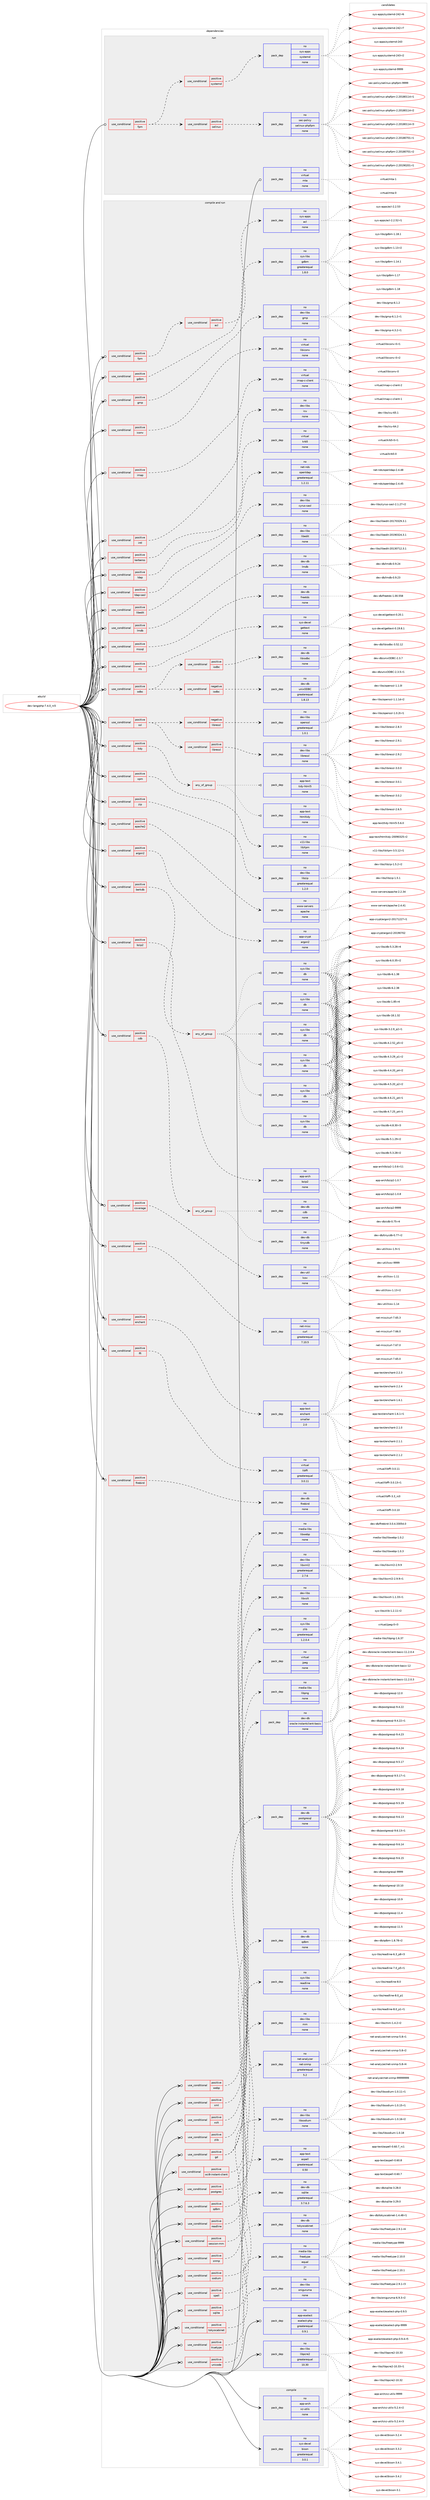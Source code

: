 digraph prolog {

# *************
# Graph options
# *************

newrank=true;
concentrate=true;
compound=true;
graph [rankdir=LR,fontname=Helvetica,fontsize=10,ranksep=1.5];#, ranksep=2.5, nodesep=0.2];
edge  [arrowhead=vee];
node  [fontname=Helvetica,fontsize=10];

# **********
# The ebuild
# **********

subgraph cluster_leftcol {
color=gray;
label=<<i>ebuild</i>>;
id [label="dev-lang/php-7.4.0_rc5", color=red, width=4, href="../dev-lang/php-7.4.0_rc5.svg"];
}

# ****************
# The dependencies
# ****************

subgraph cluster_midcol {
color=gray;
label=<<i>dependencies</i>>;
subgraph cluster_compile {
fillcolor="#eeeeee";
style=filled;
label=<<i>compile</i>>;
subgraph pack418636 {
dependency560407 [label=<<TABLE BORDER="0" CELLBORDER="1" CELLSPACING="0" CELLPADDING="4" WIDTH="220"><TR><TD ROWSPAN="6" CELLPADDING="30">pack_dep</TD></TR><TR><TD WIDTH="110">no</TD></TR><TR><TD>app-arch</TD></TR><TR><TD>xz-utils</TD></TR><TR><TD>none</TD></TR><TR><TD></TD></TR></TABLE>>, shape=none, color=blue];
}
id:e -> dependency560407:w [weight=20,style="solid",arrowhead="vee"];
subgraph pack418637 {
dependency560408 [label=<<TABLE BORDER="0" CELLBORDER="1" CELLSPACING="0" CELLPADDING="4" WIDTH="220"><TR><TD ROWSPAN="6" CELLPADDING="30">pack_dep</TD></TR><TR><TD WIDTH="110">no</TD></TR><TR><TD>sys-devel</TD></TR><TR><TD>bison</TD></TR><TR><TD>greaterequal</TD></TR><TR><TD>3.0.1</TD></TR></TABLE>>, shape=none, color=blue];
}
id:e -> dependency560408:w [weight=20,style="solid",arrowhead="vee"];
}
subgraph cluster_compileandrun {
fillcolor="#eeeeee";
style=filled;
label=<<i>compile and run</i>>;
subgraph cond130493 {
dependency560409 [label=<<TABLE BORDER="0" CELLBORDER="1" CELLSPACING="0" CELLPADDING="4"><TR><TD ROWSPAN="3" CELLPADDING="10">use_conditional</TD></TR><TR><TD>positive</TD></TR><TR><TD>apache2</TD></TR></TABLE>>, shape=none, color=red];
subgraph pack418638 {
dependency560410 [label=<<TABLE BORDER="0" CELLBORDER="1" CELLSPACING="0" CELLPADDING="4" WIDTH="220"><TR><TD ROWSPAN="6" CELLPADDING="30">pack_dep</TD></TR><TR><TD WIDTH="110">no</TD></TR><TR><TD>www-servers</TD></TR><TR><TD>apache</TD></TR><TR><TD>none</TD></TR><TR><TD></TD></TR></TABLE>>, shape=none, color=blue];
}
dependency560409:e -> dependency560410:w [weight=20,style="dashed",arrowhead="vee"];
}
id:e -> dependency560409:w [weight=20,style="solid",arrowhead="odotvee"];
subgraph cond130494 {
dependency560411 [label=<<TABLE BORDER="0" CELLBORDER="1" CELLSPACING="0" CELLPADDING="4"><TR><TD ROWSPAN="3" CELLPADDING="10">use_conditional</TD></TR><TR><TD>positive</TD></TR><TR><TD>argon2</TD></TR></TABLE>>, shape=none, color=red];
subgraph pack418639 {
dependency560412 [label=<<TABLE BORDER="0" CELLBORDER="1" CELLSPACING="0" CELLPADDING="4" WIDTH="220"><TR><TD ROWSPAN="6" CELLPADDING="30">pack_dep</TD></TR><TR><TD WIDTH="110">no</TD></TR><TR><TD>app-crypt</TD></TR><TR><TD>argon2</TD></TR><TR><TD>none</TD></TR><TR><TD></TD></TR></TABLE>>, shape=none, color=blue];
}
dependency560411:e -> dependency560412:w [weight=20,style="dashed",arrowhead="vee"];
}
id:e -> dependency560411:w [weight=20,style="solid",arrowhead="odotvee"];
subgraph cond130495 {
dependency560413 [label=<<TABLE BORDER="0" CELLBORDER="1" CELLSPACING="0" CELLPADDING="4"><TR><TD ROWSPAN="3" CELLPADDING="10">use_conditional</TD></TR><TR><TD>positive</TD></TR><TR><TD>berkdb</TD></TR></TABLE>>, shape=none, color=red];
subgraph any10921 {
dependency560414 [label=<<TABLE BORDER="0" CELLBORDER="1" CELLSPACING="0" CELLPADDING="4"><TR><TD CELLPADDING="10">any_of_group</TD></TR></TABLE>>, shape=none, color=red];subgraph pack418640 {
dependency560415 [label=<<TABLE BORDER="0" CELLBORDER="1" CELLSPACING="0" CELLPADDING="4" WIDTH="220"><TR><TD ROWSPAN="6" CELLPADDING="30">pack_dep</TD></TR><TR><TD WIDTH="110">no</TD></TR><TR><TD>sys-libs</TD></TR><TR><TD>db</TD></TR><TR><TD>none</TD></TR><TR><TD></TD></TR></TABLE>>, shape=none, color=blue];
}
dependency560414:e -> dependency560415:w [weight=20,style="dotted",arrowhead="oinv"];
subgraph pack418641 {
dependency560416 [label=<<TABLE BORDER="0" CELLBORDER="1" CELLSPACING="0" CELLPADDING="4" WIDTH="220"><TR><TD ROWSPAN="6" CELLPADDING="30">pack_dep</TD></TR><TR><TD WIDTH="110">no</TD></TR><TR><TD>sys-libs</TD></TR><TR><TD>db</TD></TR><TR><TD>none</TD></TR><TR><TD></TD></TR></TABLE>>, shape=none, color=blue];
}
dependency560414:e -> dependency560416:w [weight=20,style="dotted",arrowhead="oinv"];
subgraph pack418642 {
dependency560417 [label=<<TABLE BORDER="0" CELLBORDER="1" CELLSPACING="0" CELLPADDING="4" WIDTH="220"><TR><TD ROWSPAN="6" CELLPADDING="30">pack_dep</TD></TR><TR><TD WIDTH="110">no</TD></TR><TR><TD>sys-libs</TD></TR><TR><TD>db</TD></TR><TR><TD>none</TD></TR><TR><TD></TD></TR></TABLE>>, shape=none, color=blue];
}
dependency560414:e -> dependency560417:w [weight=20,style="dotted",arrowhead="oinv"];
subgraph pack418643 {
dependency560418 [label=<<TABLE BORDER="0" CELLBORDER="1" CELLSPACING="0" CELLPADDING="4" WIDTH="220"><TR><TD ROWSPAN="6" CELLPADDING="30">pack_dep</TD></TR><TR><TD WIDTH="110">no</TD></TR><TR><TD>sys-libs</TD></TR><TR><TD>db</TD></TR><TR><TD>none</TD></TR><TR><TD></TD></TR></TABLE>>, shape=none, color=blue];
}
dependency560414:e -> dependency560418:w [weight=20,style="dotted",arrowhead="oinv"];
subgraph pack418644 {
dependency560419 [label=<<TABLE BORDER="0" CELLBORDER="1" CELLSPACING="0" CELLPADDING="4" WIDTH="220"><TR><TD ROWSPAN="6" CELLPADDING="30">pack_dep</TD></TR><TR><TD WIDTH="110">no</TD></TR><TR><TD>sys-libs</TD></TR><TR><TD>db</TD></TR><TR><TD>none</TD></TR><TR><TD></TD></TR></TABLE>>, shape=none, color=blue];
}
dependency560414:e -> dependency560419:w [weight=20,style="dotted",arrowhead="oinv"];
subgraph pack418645 {
dependency560420 [label=<<TABLE BORDER="0" CELLBORDER="1" CELLSPACING="0" CELLPADDING="4" WIDTH="220"><TR><TD ROWSPAN="6" CELLPADDING="30">pack_dep</TD></TR><TR><TD WIDTH="110">no</TD></TR><TR><TD>sys-libs</TD></TR><TR><TD>db</TD></TR><TR><TD>none</TD></TR><TR><TD></TD></TR></TABLE>>, shape=none, color=blue];
}
dependency560414:e -> dependency560420:w [weight=20,style="dotted",arrowhead="oinv"];
}
dependency560413:e -> dependency560414:w [weight=20,style="dashed",arrowhead="vee"];
}
id:e -> dependency560413:w [weight=20,style="solid",arrowhead="odotvee"];
subgraph cond130496 {
dependency560421 [label=<<TABLE BORDER="0" CELLBORDER="1" CELLSPACING="0" CELLPADDING="4"><TR><TD ROWSPAN="3" CELLPADDING="10">use_conditional</TD></TR><TR><TD>positive</TD></TR><TR><TD>bzip2</TD></TR></TABLE>>, shape=none, color=red];
subgraph pack418646 {
dependency560422 [label=<<TABLE BORDER="0" CELLBORDER="1" CELLSPACING="0" CELLPADDING="4" WIDTH="220"><TR><TD ROWSPAN="6" CELLPADDING="30">pack_dep</TD></TR><TR><TD WIDTH="110">no</TD></TR><TR><TD>app-arch</TD></TR><TR><TD>bzip2</TD></TR><TR><TD>none</TD></TR><TR><TD></TD></TR></TABLE>>, shape=none, color=blue];
}
dependency560421:e -> dependency560422:w [weight=20,style="dashed",arrowhead="vee"];
}
id:e -> dependency560421:w [weight=20,style="solid",arrowhead="odotvee"];
subgraph cond130497 {
dependency560423 [label=<<TABLE BORDER="0" CELLBORDER="1" CELLSPACING="0" CELLPADDING="4"><TR><TD ROWSPAN="3" CELLPADDING="10">use_conditional</TD></TR><TR><TD>positive</TD></TR><TR><TD>cdb</TD></TR></TABLE>>, shape=none, color=red];
subgraph any10922 {
dependency560424 [label=<<TABLE BORDER="0" CELLBORDER="1" CELLSPACING="0" CELLPADDING="4"><TR><TD CELLPADDING="10">any_of_group</TD></TR></TABLE>>, shape=none, color=red];subgraph pack418647 {
dependency560425 [label=<<TABLE BORDER="0" CELLBORDER="1" CELLSPACING="0" CELLPADDING="4" WIDTH="220"><TR><TD ROWSPAN="6" CELLPADDING="30">pack_dep</TD></TR><TR><TD WIDTH="110">no</TD></TR><TR><TD>dev-db</TD></TR><TR><TD>cdb</TD></TR><TR><TD>none</TD></TR><TR><TD></TD></TR></TABLE>>, shape=none, color=blue];
}
dependency560424:e -> dependency560425:w [weight=20,style="dotted",arrowhead="oinv"];
subgraph pack418648 {
dependency560426 [label=<<TABLE BORDER="0" CELLBORDER="1" CELLSPACING="0" CELLPADDING="4" WIDTH="220"><TR><TD ROWSPAN="6" CELLPADDING="30">pack_dep</TD></TR><TR><TD WIDTH="110">no</TD></TR><TR><TD>dev-db</TD></TR><TR><TD>tinycdb</TD></TR><TR><TD>none</TD></TR><TR><TD></TD></TR></TABLE>>, shape=none, color=blue];
}
dependency560424:e -> dependency560426:w [weight=20,style="dotted",arrowhead="oinv"];
}
dependency560423:e -> dependency560424:w [weight=20,style="dashed",arrowhead="vee"];
}
id:e -> dependency560423:w [weight=20,style="solid",arrowhead="odotvee"];
subgraph cond130498 {
dependency560427 [label=<<TABLE BORDER="0" CELLBORDER="1" CELLSPACING="0" CELLPADDING="4"><TR><TD ROWSPAN="3" CELLPADDING="10">use_conditional</TD></TR><TR><TD>positive</TD></TR><TR><TD>coverage</TD></TR></TABLE>>, shape=none, color=red];
subgraph pack418649 {
dependency560428 [label=<<TABLE BORDER="0" CELLBORDER="1" CELLSPACING="0" CELLPADDING="4" WIDTH="220"><TR><TD ROWSPAN="6" CELLPADDING="30">pack_dep</TD></TR><TR><TD WIDTH="110">no</TD></TR><TR><TD>dev-util</TD></TR><TR><TD>lcov</TD></TR><TR><TD>none</TD></TR><TR><TD></TD></TR></TABLE>>, shape=none, color=blue];
}
dependency560427:e -> dependency560428:w [weight=20,style="dashed",arrowhead="vee"];
}
id:e -> dependency560427:w [weight=20,style="solid",arrowhead="odotvee"];
subgraph cond130499 {
dependency560429 [label=<<TABLE BORDER="0" CELLBORDER="1" CELLSPACING="0" CELLPADDING="4"><TR><TD ROWSPAN="3" CELLPADDING="10">use_conditional</TD></TR><TR><TD>positive</TD></TR><TR><TD>curl</TD></TR></TABLE>>, shape=none, color=red];
subgraph pack418650 {
dependency560430 [label=<<TABLE BORDER="0" CELLBORDER="1" CELLSPACING="0" CELLPADDING="4" WIDTH="220"><TR><TD ROWSPAN="6" CELLPADDING="30">pack_dep</TD></TR><TR><TD WIDTH="110">no</TD></TR><TR><TD>net-misc</TD></TR><TR><TD>curl</TD></TR><TR><TD>greaterequal</TD></TR><TR><TD>7.10.5</TD></TR></TABLE>>, shape=none, color=blue];
}
dependency560429:e -> dependency560430:w [weight=20,style="dashed",arrowhead="vee"];
}
id:e -> dependency560429:w [weight=20,style="solid",arrowhead="odotvee"];
subgraph cond130500 {
dependency560431 [label=<<TABLE BORDER="0" CELLBORDER="1" CELLSPACING="0" CELLPADDING="4"><TR><TD ROWSPAN="3" CELLPADDING="10">use_conditional</TD></TR><TR><TD>positive</TD></TR><TR><TD>enchant</TD></TR></TABLE>>, shape=none, color=red];
subgraph pack418651 {
dependency560432 [label=<<TABLE BORDER="0" CELLBORDER="1" CELLSPACING="0" CELLPADDING="4" WIDTH="220"><TR><TD ROWSPAN="6" CELLPADDING="30">pack_dep</TD></TR><TR><TD WIDTH="110">no</TD></TR><TR><TD>app-text</TD></TR><TR><TD>enchant</TD></TR><TR><TD>smaller</TD></TR><TR><TD>2.0</TD></TR></TABLE>>, shape=none, color=blue];
}
dependency560431:e -> dependency560432:w [weight=20,style="dashed",arrowhead="vee"];
}
id:e -> dependency560431:w [weight=20,style="solid",arrowhead="odotvee"];
subgraph cond130501 {
dependency560433 [label=<<TABLE BORDER="0" CELLBORDER="1" CELLSPACING="0" CELLPADDING="4"><TR><TD ROWSPAN="3" CELLPADDING="10">use_conditional</TD></TR><TR><TD>positive</TD></TR><TR><TD>ffi</TD></TR></TABLE>>, shape=none, color=red];
subgraph pack418652 {
dependency560434 [label=<<TABLE BORDER="0" CELLBORDER="1" CELLSPACING="0" CELLPADDING="4" WIDTH="220"><TR><TD ROWSPAN="6" CELLPADDING="30">pack_dep</TD></TR><TR><TD WIDTH="110">no</TD></TR><TR><TD>virtual</TD></TR><TR><TD>libffi</TD></TR><TR><TD>greaterequal</TD></TR><TR><TD>3.0.11</TD></TR></TABLE>>, shape=none, color=blue];
}
dependency560433:e -> dependency560434:w [weight=20,style="dashed",arrowhead="vee"];
}
id:e -> dependency560433:w [weight=20,style="solid",arrowhead="odotvee"];
subgraph cond130502 {
dependency560435 [label=<<TABLE BORDER="0" CELLBORDER="1" CELLSPACING="0" CELLPADDING="4"><TR><TD ROWSPAN="3" CELLPADDING="10">use_conditional</TD></TR><TR><TD>positive</TD></TR><TR><TD>firebird</TD></TR></TABLE>>, shape=none, color=red];
subgraph pack418653 {
dependency560436 [label=<<TABLE BORDER="0" CELLBORDER="1" CELLSPACING="0" CELLPADDING="4" WIDTH="220"><TR><TD ROWSPAN="6" CELLPADDING="30">pack_dep</TD></TR><TR><TD WIDTH="110">no</TD></TR><TR><TD>dev-db</TD></TR><TR><TD>firebird</TD></TR><TR><TD>none</TD></TR><TR><TD></TD></TR></TABLE>>, shape=none, color=blue];
}
dependency560435:e -> dependency560436:w [weight=20,style="dashed",arrowhead="vee"];
}
id:e -> dependency560435:w [weight=20,style="solid",arrowhead="odotvee"];
subgraph cond130503 {
dependency560437 [label=<<TABLE BORDER="0" CELLBORDER="1" CELLSPACING="0" CELLPADDING="4"><TR><TD ROWSPAN="3" CELLPADDING="10">use_conditional</TD></TR><TR><TD>positive</TD></TR><TR><TD>fpm</TD></TR></TABLE>>, shape=none, color=red];
subgraph cond130504 {
dependency560438 [label=<<TABLE BORDER="0" CELLBORDER="1" CELLSPACING="0" CELLPADDING="4"><TR><TD ROWSPAN="3" CELLPADDING="10">use_conditional</TD></TR><TR><TD>positive</TD></TR><TR><TD>acl</TD></TR></TABLE>>, shape=none, color=red];
subgraph pack418654 {
dependency560439 [label=<<TABLE BORDER="0" CELLBORDER="1" CELLSPACING="0" CELLPADDING="4" WIDTH="220"><TR><TD ROWSPAN="6" CELLPADDING="30">pack_dep</TD></TR><TR><TD WIDTH="110">no</TD></TR><TR><TD>sys-apps</TD></TR><TR><TD>acl</TD></TR><TR><TD>none</TD></TR><TR><TD></TD></TR></TABLE>>, shape=none, color=blue];
}
dependency560438:e -> dependency560439:w [weight=20,style="dashed",arrowhead="vee"];
}
dependency560437:e -> dependency560438:w [weight=20,style="dashed",arrowhead="vee"];
}
id:e -> dependency560437:w [weight=20,style="solid",arrowhead="odotvee"];
subgraph cond130505 {
dependency560440 [label=<<TABLE BORDER="0" CELLBORDER="1" CELLSPACING="0" CELLPADDING="4"><TR><TD ROWSPAN="3" CELLPADDING="10">use_conditional</TD></TR><TR><TD>positive</TD></TR><TR><TD>gd</TD></TR></TABLE>>, shape=none, color=red];
subgraph pack418655 {
dependency560441 [label=<<TABLE BORDER="0" CELLBORDER="1" CELLSPACING="0" CELLPADDING="4" WIDTH="220"><TR><TD ROWSPAN="6" CELLPADDING="30">pack_dep</TD></TR><TR><TD WIDTH="110">no</TD></TR><TR><TD>virtual</TD></TR><TR><TD>jpeg</TD></TR><TR><TD>none</TD></TR><TR><TD></TD></TR></TABLE>>, shape=none, color=blue];
}
dependency560440:e -> dependency560441:w [weight=20,style="dashed",arrowhead="vee"];
subgraph pack418656 {
dependency560442 [label=<<TABLE BORDER="0" CELLBORDER="1" CELLSPACING="0" CELLPADDING="4" WIDTH="220"><TR><TD ROWSPAN="6" CELLPADDING="30">pack_dep</TD></TR><TR><TD WIDTH="110">no</TD></TR><TR><TD>media-libs</TD></TR><TR><TD>libpng</TD></TR><TR><TD>none</TD></TR><TR><TD></TD></TR></TABLE>>, shape=none, color=blue];
}
dependency560440:e -> dependency560442:w [weight=20,style="dashed",arrowhead="vee"];
}
id:e -> dependency560440:w [weight=20,style="solid",arrowhead="odotvee"];
subgraph cond130506 {
dependency560443 [label=<<TABLE BORDER="0" CELLBORDER="1" CELLSPACING="0" CELLPADDING="4"><TR><TD ROWSPAN="3" CELLPADDING="10">use_conditional</TD></TR><TR><TD>positive</TD></TR><TR><TD>gdbm</TD></TR></TABLE>>, shape=none, color=red];
subgraph pack418657 {
dependency560444 [label=<<TABLE BORDER="0" CELLBORDER="1" CELLSPACING="0" CELLPADDING="4" WIDTH="220"><TR><TD ROWSPAN="6" CELLPADDING="30">pack_dep</TD></TR><TR><TD WIDTH="110">no</TD></TR><TR><TD>sys-libs</TD></TR><TR><TD>gdbm</TD></TR><TR><TD>greaterequal</TD></TR><TR><TD>1.8.0</TD></TR></TABLE>>, shape=none, color=blue];
}
dependency560443:e -> dependency560444:w [weight=20,style="dashed",arrowhead="vee"];
}
id:e -> dependency560443:w [weight=20,style="solid",arrowhead="odotvee"];
subgraph cond130507 {
dependency560445 [label=<<TABLE BORDER="0" CELLBORDER="1" CELLSPACING="0" CELLPADDING="4"><TR><TD ROWSPAN="3" CELLPADDING="10">use_conditional</TD></TR><TR><TD>positive</TD></TR><TR><TD>gmp</TD></TR></TABLE>>, shape=none, color=red];
subgraph pack418658 {
dependency560446 [label=<<TABLE BORDER="0" CELLBORDER="1" CELLSPACING="0" CELLPADDING="4" WIDTH="220"><TR><TD ROWSPAN="6" CELLPADDING="30">pack_dep</TD></TR><TR><TD WIDTH="110">no</TD></TR><TR><TD>dev-libs</TD></TR><TR><TD>gmp</TD></TR><TR><TD>none</TD></TR><TR><TD></TD></TR></TABLE>>, shape=none, color=blue];
}
dependency560445:e -> dependency560446:w [weight=20,style="dashed",arrowhead="vee"];
}
id:e -> dependency560445:w [weight=20,style="solid",arrowhead="odotvee"];
subgraph cond130508 {
dependency560447 [label=<<TABLE BORDER="0" CELLBORDER="1" CELLSPACING="0" CELLPADDING="4"><TR><TD ROWSPAN="3" CELLPADDING="10">use_conditional</TD></TR><TR><TD>positive</TD></TR><TR><TD>iconv</TD></TR></TABLE>>, shape=none, color=red];
subgraph pack418659 {
dependency560448 [label=<<TABLE BORDER="0" CELLBORDER="1" CELLSPACING="0" CELLPADDING="4" WIDTH="220"><TR><TD ROWSPAN="6" CELLPADDING="30">pack_dep</TD></TR><TR><TD WIDTH="110">no</TD></TR><TR><TD>virtual</TD></TR><TR><TD>libiconv</TD></TR><TR><TD>none</TD></TR><TR><TD></TD></TR></TABLE>>, shape=none, color=blue];
}
dependency560447:e -> dependency560448:w [weight=20,style="dashed",arrowhead="vee"];
}
id:e -> dependency560447:w [weight=20,style="solid",arrowhead="odotvee"];
subgraph cond130509 {
dependency560449 [label=<<TABLE BORDER="0" CELLBORDER="1" CELLSPACING="0" CELLPADDING="4"><TR><TD ROWSPAN="3" CELLPADDING="10">use_conditional</TD></TR><TR><TD>positive</TD></TR><TR><TD>imap</TD></TR></TABLE>>, shape=none, color=red];
subgraph pack418660 {
dependency560450 [label=<<TABLE BORDER="0" CELLBORDER="1" CELLSPACING="0" CELLPADDING="4" WIDTH="220"><TR><TD ROWSPAN="6" CELLPADDING="30">pack_dep</TD></TR><TR><TD WIDTH="110">no</TD></TR><TR><TD>virtual</TD></TR><TR><TD>imap-c-client</TD></TR><TR><TD>none</TD></TR><TR><TD></TD></TR></TABLE>>, shape=none, color=blue];
}
dependency560449:e -> dependency560450:w [weight=20,style="dashed",arrowhead="vee"];
}
id:e -> dependency560449:w [weight=20,style="solid",arrowhead="odotvee"];
subgraph cond130510 {
dependency560451 [label=<<TABLE BORDER="0" CELLBORDER="1" CELLSPACING="0" CELLPADDING="4"><TR><TD ROWSPAN="3" CELLPADDING="10">use_conditional</TD></TR><TR><TD>positive</TD></TR><TR><TD>intl</TD></TR></TABLE>>, shape=none, color=red];
subgraph pack418661 {
dependency560452 [label=<<TABLE BORDER="0" CELLBORDER="1" CELLSPACING="0" CELLPADDING="4" WIDTH="220"><TR><TD ROWSPAN="6" CELLPADDING="30">pack_dep</TD></TR><TR><TD WIDTH="110">no</TD></TR><TR><TD>dev-libs</TD></TR><TR><TD>icu</TD></TR><TR><TD>none</TD></TR><TR><TD></TD></TR></TABLE>>, shape=none, color=blue];
}
dependency560451:e -> dependency560452:w [weight=20,style="dashed",arrowhead="vee"];
}
id:e -> dependency560451:w [weight=20,style="solid",arrowhead="odotvee"];
subgraph cond130511 {
dependency560453 [label=<<TABLE BORDER="0" CELLBORDER="1" CELLSPACING="0" CELLPADDING="4"><TR><TD ROWSPAN="3" CELLPADDING="10">use_conditional</TD></TR><TR><TD>positive</TD></TR><TR><TD>kerberos</TD></TR></TABLE>>, shape=none, color=red];
subgraph pack418662 {
dependency560454 [label=<<TABLE BORDER="0" CELLBORDER="1" CELLSPACING="0" CELLPADDING="4" WIDTH="220"><TR><TD ROWSPAN="6" CELLPADDING="30">pack_dep</TD></TR><TR><TD WIDTH="110">no</TD></TR><TR><TD>virtual</TD></TR><TR><TD>krb5</TD></TR><TR><TD>none</TD></TR><TR><TD></TD></TR></TABLE>>, shape=none, color=blue];
}
dependency560453:e -> dependency560454:w [weight=20,style="dashed",arrowhead="vee"];
}
id:e -> dependency560453:w [weight=20,style="solid",arrowhead="odotvee"];
subgraph cond130512 {
dependency560455 [label=<<TABLE BORDER="0" CELLBORDER="1" CELLSPACING="0" CELLPADDING="4"><TR><TD ROWSPAN="3" CELLPADDING="10">use_conditional</TD></TR><TR><TD>positive</TD></TR><TR><TD>ldap</TD></TR></TABLE>>, shape=none, color=red];
subgraph pack418663 {
dependency560456 [label=<<TABLE BORDER="0" CELLBORDER="1" CELLSPACING="0" CELLPADDING="4" WIDTH="220"><TR><TD ROWSPAN="6" CELLPADDING="30">pack_dep</TD></TR><TR><TD WIDTH="110">no</TD></TR><TR><TD>net-nds</TD></TR><TR><TD>openldap</TD></TR><TR><TD>greaterequal</TD></TR><TR><TD>1.2.11</TD></TR></TABLE>>, shape=none, color=blue];
}
dependency560455:e -> dependency560456:w [weight=20,style="dashed",arrowhead="vee"];
}
id:e -> dependency560455:w [weight=20,style="solid",arrowhead="odotvee"];
subgraph cond130513 {
dependency560457 [label=<<TABLE BORDER="0" CELLBORDER="1" CELLSPACING="0" CELLPADDING="4"><TR><TD ROWSPAN="3" CELLPADDING="10">use_conditional</TD></TR><TR><TD>positive</TD></TR><TR><TD>ldap-sasl</TD></TR></TABLE>>, shape=none, color=red];
subgraph pack418664 {
dependency560458 [label=<<TABLE BORDER="0" CELLBORDER="1" CELLSPACING="0" CELLPADDING="4" WIDTH="220"><TR><TD ROWSPAN="6" CELLPADDING="30">pack_dep</TD></TR><TR><TD WIDTH="110">no</TD></TR><TR><TD>dev-libs</TD></TR><TR><TD>cyrus-sasl</TD></TR><TR><TD>none</TD></TR><TR><TD></TD></TR></TABLE>>, shape=none, color=blue];
}
dependency560457:e -> dependency560458:w [weight=20,style="dashed",arrowhead="vee"];
}
id:e -> dependency560457:w [weight=20,style="solid",arrowhead="odotvee"];
subgraph cond130514 {
dependency560459 [label=<<TABLE BORDER="0" CELLBORDER="1" CELLSPACING="0" CELLPADDING="4"><TR><TD ROWSPAN="3" CELLPADDING="10">use_conditional</TD></TR><TR><TD>positive</TD></TR><TR><TD>libedit</TD></TR></TABLE>>, shape=none, color=red];
subgraph pack418665 {
dependency560460 [label=<<TABLE BORDER="0" CELLBORDER="1" CELLSPACING="0" CELLPADDING="4" WIDTH="220"><TR><TD ROWSPAN="6" CELLPADDING="30">pack_dep</TD></TR><TR><TD WIDTH="110">no</TD></TR><TR><TD>dev-libs</TD></TR><TR><TD>libedit</TD></TR><TR><TD>none</TD></TR><TR><TD></TD></TR></TABLE>>, shape=none, color=blue];
}
dependency560459:e -> dependency560460:w [weight=20,style="dashed",arrowhead="vee"];
}
id:e -> dependency560459:w [weight=20,style="solid",arrowhead="odotvee"];
subgraph cond130515 {
dependency560461 [label=<<TABLE BORDER="0" CELLBORDER="1" CELLSPACING="0" CELLPADDING="4"><TR><TD ROWSPAN="3" CELLPADDING="10">use_conditional</TD></TR><TR><TD>positive</TD></TR><TR><TD>lmdb</TD></TR></TABLE>>, shape=none, color=red];
subgraph pack418666 {
dependency560462 [label=<<TABLE BORDER="0" CELLBORDER="1" CELLSPACING="0" CELLPADDING="4" WIDTH="220"><TR><TD ROWSPAN="6" CELLPADDING="30">pack_dep</TD></TR><TR><TD WIDTH="110">no</TD></TR><TR><TD>dev-db</TD></TR><TR><TD>lmdb</TD></TR><TR><TD>none</TD></TR><TR><TD></TD></TR></TABLE>>, shape=none, color=blue];
}
dependency560461:e -> dependency560462:w [weight=20,style="dashed",arrowhead="vee"];
}
id:e -> dependency560461:w [weight=20,style="solid",arrowhead="odotvee"];
subgraph cond130516 {
dependency560463 [label=<<TABLE BORDER="0" CELLBORDER="1" CELLSPACING="0" CELLPADDING="4"><TR><TD ROWSPAN="3" CELLPADDING="10">use_conditional</TD></TR><TR><TD>positive</TD></TR><TR><TD>mssql</TD></TR></TABLE>>, shape=none, color=red];
subgraph pack418667 {
dependency560464 [label=<<TABLE BORDER="0" CELLBORDER="1" CELLSPACING="0" CELLPADDING="4" WIDTH="220"><TR><TD ROWSPAN="6" CELLPADDING="30">pack_dep</TD></TR><TR><TD WIDTH="110">no</TD></TR><TR><TD>dev-db</TD></TR><TR><TD>freetds</TD></TR><TR><TD>none</TD></TR><TR><TD></TD></TR></TABLE>>, shape=none, color=blue];
}
dependency560463:e -> dependency560464:w [weight=20,style="dashed",arrowhead="vee"];
}
id:e -> dependency560463:w [weight=20,style="solid",arrowhead="odotvee"];
subgraph cond130517 {
dependency560465 [label=<<TABLE BORDER="0" CELLBORDER="1" CELLSPACING="0" CELLPADDING="4"><TR><TD ROWSPAN="3" CELLPADDING="10">use_conditional</TD></TR><TR><TD>positive</TD></TR><TR><TD>nls</TD></TR></TABLE>>, shape=none, color=red];
subgraph pack418668 {
dependency560466 [label=<<TABLE BORDER="0" CELLBORDER="1" CELLSPACING="0" CELLPADDING="4" WIDTH="220"><TR><TD ROWSPAN="6" CELLPADDING="30">pack_dep</TD></TR><TR><TD WIDTH="110">no</TD></TR><TR><TD>sys-devel</TD></TR><TR><TD>gettext</TD></TR><TR><TD>none</TD></TR><TR><TD></TD></TR></TABLE>>, shape=none, color=blue];
}
dependency560465:e -> dependency560466:w [weight=20,style="dashed",arrowhead="vee"];
}
id:e -> dependency560465:w [weight=20,style="solid",arrowhead="odotvee"];
subgraph cond130518 {
dependency560467 [label=<<TABLE BORDER="0" CELLBORDER="1" CELLSPACING="0" CELLPADDING="4"><TR><TD ROWSPAN="3" CELLPADDING="10">use_conditional</TD></TR><TR><TD>positive</TD></TR><TR><TD>oci8-instant-client</TD></TR></TABLE>>, shape=none, color=red];
subgraph pack418669 {
dependency560468 [label=<<TABLE BORDER="0" CELLBORDER="1" CELLSPACING="0" CELLPADDING="4" WIDTH="220"><TR><TD ROWSPAN="6" CELLPADDING="30">pack_dep</TD></TR><TR><TD WIDTH="110">no</TD></TR><TR><TD>dev-db</TD></TR><TR><TD>oracle-instantclient-basic</TD></TR><TR><TD>none</TD></TR><TR><TD></TD></TR></TABLE>>, shape=none, color=blue];
}
dependency560467:e -> dependency560468:w [weight=20,style="dashed",arrowhead="vee"];
}
id:e -> dependency560467:w [weight=20,style="solid",arrowhead="odotvee"];
subgraph cond130519 {
dependency560469 [label=<<TABLE BORDER="0" CELLBORDER="1" CELLSPACING="0" CELLPADDING="4"><TR><TD ROWSPAN="3" CELLPADDING="10">use_conditional</TD></TR><TR><TD>positive</TD></TR><TR><TD>odbc</TD></TR></TABLE>>, shape=none, color=red];
subgraph cond130520 {
dependency560470 [label=<<TABLE BORDER="0" CELLBORDER="1" CELLSPACING="0" CELLPADDING="4"><TR><TD ROWSPAN="3" CELLPADDING="10">use_conditional</TD></TR><TR><TD>positive</TD></TR><TR><TD>iodbc</TD></TR></TABLE>>, shape=none, color=red];
subgraph pack418670 {
dependency560471 [label=<<TABLE BORDER="0" CELLBORDER="1" CELLSPACING="0" CELLPADDING="4" WIDTH="220"><TR><TD ROWSPAN="6" CELLPADDING="30">pack_dep</TD></TR><TR><TD WIDTH="110">no</TD></TR><TR><TD>dev-db</TD></TR><TR><TD>libiodbc</TD></TR><TR><TD>none</TD></TR><TR><TD></TD></TR></TABLE>>, shape=none, color=blue];
}
dependency560470:e -> dependency560471:w [weight=20,style="dashed",arrowhead="vee"];
}
dependency560469:e -> dependency560470:w [weight=20,style="dashed",arrowhead="vee"];
subgraph cond130521 {
dependency560472 [label=<<TABLE BORDER="0" CELLBORDER="1" CELLSPACING="0" CELLPADDING="4"><TR><TD ROWSPAN="3" CELLPADDING="10">use_conditional</TD></TR><TR><TD>negative</TD></TR><TR><TD>iodbc</TD></TR></TABLE>>, shape=none, color=red];
subgraph pack418671 {
dependency560473 [label=<<TABLE BORDER="0" CELLBORDER="1" CELLSPACING="0" CELLPADDING="4" WIDTH="220"><TR><TD ROWSPAN="6" CELLPADDING="30">pack_dep</TD></TR><TR><TD WIDTH="110">no</TD></TR><TR><TD>dev-db</TD></TR><TR><TD>unixODBC</TD></TR><TR><TD>greaterequal</TD></TR><TR><TD>1.8.13</TD></TR></TABLE>>, shape=none, color=blue];
}
dependency560472:e -> dependency560473:w [weight=20,style="dashed",arrowhead="vee"];
}
dependency560469:e -> dependency560472:w [weight=20,style="dashed",arrowhead="vee"];
}
id:e -> dependency560469:w [weight=20,style="solid",arrowhead="odotvee"];
subgraph cond130522 {
dependency560474 [label=<<TABLE BORDER="0" CELLBORDER="1" CELLSPACING="0" CELLPADDING="4"><TR><TD ROWSPAN="3" CELLPADDING="10">use_conditional</TD></TR><TR><TD>positive</TD></TR><TR><TD>postgres</TD></TR></TABLE>>, shape=none, color=red];
subgraph pack418672 {
dependency560475 [label=<<TABLE BORDER="0" CELLBORDER="1" CELLSPACING="0" CELLPADDING="4" WIDTH="220"><TR><TD ROWSPAN="6" CELLPADDING="30">pack_dep</TD></TR><TR><TD WIDTH="110">no</TD></TR><TR><TD>dev-db</TD></TR><TR><TD>postgresql</TD></TR><TR><TD>none</TD></TR><TR><TD></TD></TR></TABLE>>, shape=none, color=blue];
}
dependency560474:e -> dependency560475:w [weight=20,style="dashed",arrowhead="vee"];
}
id:e -> dependency560474:w [weight=20,style="solid",arrowhead="odotvee"];
subgraph cond130523 {
dependency560476 [label=<<TABLE BORDER="0" CELLBORDER="1" CELLSPACING="0" CELLPADDING="4"><TR><TD ROWSPAN="3" CELLPADDING="10">use_conditional</TD></TR><TR><TD>positive</TD></TR><TR><TD>qdbm</TD></TR></TABLE>>, shape=none, color=red];
subgraph pack418673 {
dependency560477 [label=<<TABLE BORDER="0" CELLBORDER="1" CELLSPACING="0" CELLPADDING="4" WIDTH="220"><TR><TD ROWSPAN="6" CELLPADDING="30">pack_dep</TD></TR><TR><TD WIDTH="110">no</TD></TR><TR><TD>dev-db</TD></TR><TR><TD>qdbm</TD></TR><TR><TD>none</TD></TR><TR><TD></TD></TR></TABLE>>, shape=none, color=blue];
}
dependency560476:e -> dependency560477:w [weight=20,style="dashed",arrowhead="vee"];
}
id:e -> dependency560476:w [weight=20,style="solid",arrowhead="odotvee"];
subgraph cond130524 {
dependency560478 [label=<<TABLE BORDER="0" CELLBORDER="1" CELLSPACING="0" CELLPADDING="4"><TR><TD ROWSPAN="3" CELLPADDING="10">use_conditional</TD></TR><TR><TD>positive</TD></TR><TR><TD>readline</TD></TR></TABLE>>, shape=none, color=red];
subgraph pack418674 {
dependency560479 [label=<<TABLE BORDER="0" CELLBORDER="1" CELLSPACING="0" CELLPADDING="4" WIDTH="220"><TR><TD ROWSPAN="6" CELLPADDING="30">pack_dep</TD></TR><TR><TD WIDTH="110">no</TD></TR><TR><TD>sys-libs</TD></TR><TR><TD>readline</TD></TR><TR><TD>none</TD></TR><TR><TD></TD></TR></TABLE>>, shape=none, color=blue];
}
dependency560478:e -> dependency560479:w [weight=20,style="dashed",arrowhead="vee"];
}
id:e -> dependency560478:w [weight=20,style="solid",arrowhead="odotvee"];
subgraph cond130525 {
dependency560480 [label=<<TABLE BORDER="0" CELLBORDER="1" CELLSPACING="0" CELLPADDING="4"><TR><TD ROWSPAN="3" CELLPADDING="10">use_conditional</TD></TR><TR><TD>positive</TD></TR><TR><TD>session-mm</TD></TR></TABLE>>, shape=none, color=red];
subgraph pack418675 {
dependency560481 [label=<<TABLE BORDER="0" CELLBORDER="1" CELLSPACING="0" CELLPADDING="4" WIDTH="220"><TR><TD ROWSPAN="6" CELLPADDING="30">pack_dep</TD></TR><TR><TD WIDTH="110">no</TD></TR><TR><TD>dev-libs</TD></TR><TR><TD>mm</TD></TR><TR><TD>none</TD></TR><TR><TD></TD></TR></TABLE>>, shape=none, color=blue];
}
dependency560480:e -> dependency560481:w [weight=20,style="dashed",arrowhead="vee"];
}
id:e -> dependency560480:w [weight=20,style="solid",arrowhead="odotvee"];
subgraph cond130526 {
dependency560482 [label=<<TABLE BORDER="0" CELLBORDER="1" CELLSPACING="0" CELLPADDING="4"><TR><TD ROWSPAN="3" CELLPADDING="10">use_conditional</TD></TR><TR><TD>positive</TD></TR><TR><TD>snmp</TD></TR></TABLE>>, shape=none, color=red];
subgraph pack418676 {
dependency560483 [label=<<TABLE BORDER="0" CELLBORDER="1" CELLSPACING="0" CELLPADDING="4" WIDTH="220"><TR><TD ROWSPAN="6" CELLPADDING="30">pack_dep</TD></TR><TR><TD WIDTH="110">no</TD></TR><TR><TD>net-analyzer</TD></TR><TR><TD>net-snmp</TD></TR><TR><TD>greaterequal</TD></TR><TR><TD>5.2</TD></TR></TABLE>>, shape=none, color=blue];
}
dependency560482:e -> dependency560483:w [weight=20,style="dashed",arrowhead="vee"];
}
id:e -> dependency560482:w [weight=20,style="solid",arrowhead="odotvee"];
subgraph cond130527 {
dependency560484 [label=<<TABLE BORDER="0" CELLBORDER="1" CELLSPACING="0" CELLPADDING="4"><TR><TD ROWSPAN="3" CELLPADDING="10">use_conditional</TD></TR><TR><TD>positive</TD></TR><TR><TD>sodium</TD></TR></TABLE>>, shape=none, color=red];
subgraph pack418677 {
dependency560485 [label=<<TABLE BORDER="0" CELLBORDER="1" CELLSPACING="0" CELLPADDING="4" WIDTH="220"><TR><TD ROWSPAN="6" CELLPADDING="30">pack_dep</TD></TR><TR><TD WIDTH="110">no</TD></TR><TR><TD>dev-libs</TD></TR><TR><TD>libsodium</TD></TR><TR><TD>none</TD></TR><TR><TD></TD></TR></TABLE>>, shape=none, color=blue];
}
dependency560484:e -> dependency560485:w [weight=20,style="dashed",arrowhead="vee"];
}
id:e -> dependency560484:w [weight=20,style="solid",arrowhead="odotvee"];
subgraph cond130528 {
dependency560486 [label=<<TABLE BORDER="0" CELLBORDER="1" CELLSPACING="0" CELLPADDING="4"><TR><TD ROWSPAN="3" CELLPADDING="10">use_conditional</TD></TR><TR><TD>positive</TD></TR><TR><TD>spell</TD></TR></TABLE>>, shape=none, color=red];
subgraph pack418678 {
dependency560487 [label=<<TABLE BORDER="0" CELLBORDER="1" CELLSPACING="0" CELLPADDING="4" WIDTH="220"><TR><TD ROWSPAN="6" CELLPADDING="30">pack_dep</TD></TR><TR><TD WIDTH="110">no</TD></TR><TR><TD>app-text</TD></TR><TR><TD>aspell</TD></TR><TR><TD>greaterequal</TD></TR><TR><TD>0.50</TD></TR></TABLE>>, shape=none, color=blue];
}
dependency560486:e -> dependency560487:w [weight=20,style="dashed",arrowhead="vee"];
}
id:e -> dependency560486:w [weight=20,style="solid",arrowhead="odotvee"];
subgraph cond130529 {
dependency560488 [label=<<TABLE BORDER="0" CELLBORDER="1" CELLSPACING="0" CELLPADDING="4"><TR><TD ROWSPAN="3" CELLPADDING="10">use_conditional</TD></TR><TR><TD>positive</TD></TR><TR><TD>sqlite</TD></TR></TABLE>>, shape=none, color=red];
subgraph pack418679 {
dependency560489 [label=<<TABLE BORDER="0" CELLBORDER="1" CELLSPACING="0" CELLPADDING="4" WIDTH="220"><TR><TD ROWSPAN="6" CELLPADDING="30">pack_dep</TD></TR><TR><TD WIDTH="110">no</TD></TR><TR><TD>dev-db</TD></TR><TR><TD>sqlite</TD></TR><TR><TD>greaterequal</TD></TR><TR><TD>3.7.6.3</TD></TR></TABLE>>, shape=none, color=blue];
}
dependency560488:e -> dependency560489:w [weight=20,style="dashed",arrowhead="vee"];
}
id:e -> dependency560488:w [weight=20,style="solid",arrowhead="odotvee"];
subgraph cond130530 {
dependency560490 [label=<<TABLE BORDER="0" CELLBORDER="1" CELLSPACING="0" CELLPADDING="4"><TR><TD ROWSPAN="3" CELLPADDING="10">use_conditional</TD></TR><TR><TD>positive</TD></TR><TR><TD>ssl</TD></TR></TABLE>>, shape=none, color=red];
subgraph cond130531 {
dependency560491 [label=<<TABLE BORDER="0" CELLBORDER="1" CELLSPACING="0" CELLPADDING="4"><TR><TD ROWSPAN="3" CELLPADDING="10">use_conditional</TD></TR><TR><TD>negative</TD></TR><TR><TD>libressl</TD></TR></TABLE>>, shape=none, color=red];
subgraph pack418680 {
dependency560492 [label=<<TABLE BORDER="0" CELLBORDER="1" CELLSPACING="0" CELLPADDING="4" WIDTH="220"><TR><TD ROWSPAN="6" CELLPADDING="30">pack_dep</TD></TR><TR><TD WIDTH="110">no</TD></TR><TR><TD>dev-libs</TD></TR><TR><TD>openssl</TD></TR><TR><TD>greaterequal</TD></TR><TR><TD>1.0.1</TD></TR></TABLE>>, shape=none, color=blue];
}
dependency560491:e -> dependency560492:w [weight=20,style="dashed",arrowhead="vee"];
}
dependency560490:e -> dependency560491:w [weight=20,style="dashed",arrowhead="vee"];
subgraph cond130532 {
dependency560493 [label=<<TABLE BORDER="0" CELLBORDER="1" CELLSPACING="0" CELLPADDING="4"><TR><TD ROWSPAN="3" CELLPADDING="10">use_conditional</TD></TR><TR><TD>positive</TD></TR><TR><TD>libressl</TD></TR></TABLE>>, shape=none, color=red];
subgraph pack418681 {
dependency560494 [label=<<TABLE BORDER="0" CELLBORDER="1" CELLSPACING="0" CELLPADDING="4" WIDTH="220"><TR><TD ROWSPAN="6" CELLPADDING="30">pack_dep</TD></TR><TR><TD WIDTH="110">no</TD></TR><TR><TD>dev-libs</TD></TR><TR><TD>libressl</TD></TR><TR><TD>none</TD></TR><TR><TD></TD></TR></TABLE>>, shape=none, color=blue];
}
dependency560493:e -> dependency560494:w [weight=20,style="dashed",arrowhead="vee"];
}
dependency560490:e -> dependency560493:w [weight=20,style="dashed",arrowhead="vee"];
}
id:e -> dependency560490:w [weight=20,style="solid",arrowhead="odotvee"];
subgraph cond130533 {
dependency560495 [label=<<TABLE BORDER="0" CELLBORDER="1" CELLSPACING="0" CELLPADDING="4"><TR><TD ROWSPAN="3" CELLPADDING="10">use_conditional</TD></TR><TR><TD>positive</TD></TR><TR><TD>tidy</TD></TR></TABLE>>, shape=none, color=red];
subgraph any10923 {
dependency560496 [label=<<TABLE BORDER="0" CELLBORDER="1" CELLSPACING="0" CELLPADDING="4"><TR><TD CELLPADDING="10">any_of_group</TD></TR></TABLE>>, shape=none, color=red];subgraph pack418682 {
dependency560497 [label=<<TABLE BORDER="0" CELLBORDER="1" CELLSPACING="0" CELLPADDING="4" WIDTH="220"><TR><TD ROWSPAN="6" CELLPADDING="30">pack_dep</TD></TR><TR><TD WIDTH="110">no</TD></TR><TR><TD>app-text</TD></TR><TR><TD>tidy-html5</TD></TR><TR><TD>none</TD></TR><TR><TD></TD></TR></TABLE>>, shape=none, color=blue];
}
dependency560496:e -> dependency560497:w [weight=20,style="dotted",arrowhead="oinv"];
subgraph pack418683 {
dependency560498 [label=<<TABLE BORDER="0" CELLBORDER="1" CELLSPACING="0" CELLPADDING="4" WIDTH="220"><TR><TD ROWSPAN="6" CELLPADDING="30">pack_dep</TD></TR><TR><TD WIDTH="110">no</TD></TR><TR><TD>app-text</TD></TR><TR><TD>htmltidy</TD></TR><TR><TD>none</TD></TR><TR><TD></TD></TR></TABLE>>, shape=none, color=blue];
}
dependency560496:e -> dependency560498:w [weight=20,style="dotted",arrowhead="oinv"];
}
dependency560495:e -> dependency560496:w [weight=20,style="dashed",arrowhead="vee"];
}
id:e -> dependency560495:w [weight=20,style="solid",arrowhead="odotvee"];
subgraph cond130534 {
dependency560499 [label=<<TABLE BORDER="0" CELLBORDER="1" CELLSPACING="0" CELLPADDING="4"><TR><TD ROWSPAN="3" CELLPADDING="10">use_conditional</TD></TR><TR><TD>positive</TD></TR><TR><TD>tokyocabinet</TD></TR></TABLE>>, shape=none, color=red];
subgraph pack418684 {
dependency560500 [label=<<TABLE BORDER="0" CELLBORDER="1" CELLSPACING="0" CELLPADDING="4" WIDTH="220"><TR><TD ROWSPAN="6" CELLPADDING="30">pack_dep</TD></TR><TR><TD WIDTH="110">no</TD></TR><TR><TD>dev-db</TD></TR><TR><TD>tokyocabinet</TD></TR><TR><TD>none</TD></TR><TR><TD></TD></TR></TABLE>>, shape=none, color=blue];
}
dependency560499:e -> dependency560500:w [weight=20,style="dashed",arrowhead="vee"];
}
id:e -> dependency560499:w [weight=20,style="solid",arrowhead="odotvee"];
subgraph cond130535 {
dependency560501 [label=<<TABLE BORDER="0" CELLBORDER="1" CELLSPACING="0" CELLPADDING="4"><TR><TD ROWSPAN="3" CELLPADDING="10">use_conditional</TD></TR><TR><TD>positive</TD></TR><TR><TD>truetype</TD></TR></TABLE>>, shape=none, color=red];
subgraph pack418685 {
dependency560502 [label=<<TABLE BORDER="0" CELLBORDER="1" CELLSPACING="0" CELLPADDING="4" WIDTH="220"><TR><TD ROWSPAN="6" CELLPADDING="30">pack_dep</TD></TR><TR><TD WIDTH="110">no</TD></TR><TR><TD>media-libs</TD></TR><TR><TD>freetype</TD></TR><TR><TD>equal</TD></TR><TR><TD>2*</TD></TR></TABLE>>, shape=none, color=blue];
}
dependency560501:e -> dependency560502:w [weight=20,style="dashed",arrowhead="vee"];
}
id:e -> dependency560501:w [weight=20,style="solid",arrowhead="odotvee"];
subgraph cond130536 {
dependency560503 [label=<<TABLE BORDER="0" CELLBORDER="1" CELLSPACING="0" CELLPADDING="4"><TR><TD ROWSPAN="3" CELLPADDING="10">use_conditional</TD></TR><TR><TD>positive</TD></TR><TR><TD>unicode</TD></TR></TABLE>>, shape=none, color=red];
subgraph pack418686 {
dependency560504 [label=<<TABLE BORDER="0" CELLBORDER="1" CELLSPACING="0" CELLPADDING="4" WIDTH="220"><TR><TD ROWSPAN="6" CELLPADDING="30">pack_dep</TD></TR><TR><TD WIDTH="110">no</TD></TR><TR><TD>dev-libs</TD></TR><TR><TD>oniguruma</TD></TR><TR><TD>none</TD></TR><TR><TD></TD></TR></TABLE>>, shape=none, color=blue];
}
dependency560503:e -> dependency560504:w [weight=20,style="dashed",arrowhead="vee"];
}
id:e -> dependency560503:w [weight=20,style="solid",arrowhead="odotvee"];
subgraph cond130537 {
dependency560505 [label=<<TABLE BORDER="0" CELLBORDER="1" CELLSPACING="0" CELLPADDING="4"><TR><TD ROWSPAN="3" CELLPADDING="10">use_conditional</TD></TR><TR><TD>positive</TD></TR><TR><TD>webp</TD></TR></TABLE>>, shape=none, color=red];
subgraph pack418687 {
dependency560506 [label=<<TABLE BORDER="0" CELLBORDER="1" CELLSPACING="0" CELLPADDING="4" WIDTH="220"><TR><TD ROWSPAN="6" CELLPADDING="30">pack_dep</TD></TR><TR><TD WIDTH="110">no</TD></TR><TR><TD>media-libs</TD></TR><TR><TD>libwebp</TD></TR><TR><TD>none</TD></TR><TR><TD></TD></TR></TABLE>>, shape=none, color=blue];
}
dependency560505:e -> dependency560506:w [weight=20,style="dashed",arrowhead="vee"];
}
id:e -> dependency560505:w [weight=20,style="solid",arrowhead="odotvee"];
subgraph cond130538 {
dependency560507 [label=<<TABLE BORDER="0" CELLBORDER="1" CELLSPACING="0" CELLPADDING="4"><TR><TD ROWSPAN="3" CELLPADDING="10">use_conditional</TD></TR><TR><TD>positive</TD></TR><TR><TD>xml</TD></TR></TABLE>>, shape=none, color=red];
subgraph pack418688 {
dependency560508 [label=<<TABLE BORDER="0" CELLBORDER="1" CELLSPACING="0" CELLPADDING="4" WIDTH="220"><TR><TD ROWSPAN="6" CELLPADDING="30">pack_dep</TD></TR><TR><TD WIDTH="110">no</TD></TR><TR><TD>dev-libs</TD></TR><TR><TD>libxml2</TD></TR><TR><TD>greaterequal</TD></TR><TR><TD>2.7.6</TD></TR></TABLE>>, shape=none, color=blue];
}
dependency560507:e -> dependency560508:w [weight=20,style="dashed",arrowhead="vee"];
}
id:e -> dependency560507:w [weight=20,style="solid",arrowhead="odotvee"];
subgraph cond130539 {
dependency560509 [label=<<TABLE BORDER="0" CELLBORDER="1" CELLSPACING="0" CELLPADDING="4"><TR><TD ROWSPAN="3" CELLPADDING="10">use_conditional</TD></TR><TR><TD>positive</TD></TR><TR><TD>xpm</TD></TR></TABLE>>, shape=none, color=red];
subgraph pack418689 {
dependency560510 [label=<<TABLE BORDER="0" CELLBORDER="1" CELLSPACING="0" CELLPADDING="4" WIDTH="220"><TR><TD ROWSPAN="6" CELLPADDING="30">pack_dep</TD></TR><TR><TD WIDTH="110">no</TD></TR><TR><TD>x11-libs</TD></TR><TR><TD>libXpm</TD></TR><TR><TD>none</TD></TR><TR><TD></TD></TR></TABLE>>, shape=none, color=blue];
}
dependency560509:e -> dependency560510:w [weight=20,style="dashed",arrowhead="vee"];
}
id:e -> dependency560509:w [weight=20,style="solid",arrowhead="odotvee"];
subgraph cond130540 {
dependency560511 [label=<<TABLE BORDER="0" CELLBORDER="1" CELLSPACING="0" CELLPADDING="4"><TR><TD ROWSPAN="3" CELLPADDING="10">use_conditional</TD></TR><TR><TD>positive</TD></TR><TR><TD>xslt</TD></TR></TABLE>>, shape=none, color=red];
subgraph pack418690 {
dependency560512 [label=<<TABLE BORDER="0" CELLBORDER="1" CELLSPACING="0" CELLPADDING="4" WIDTH="220"><TR><TD ROWSPAN="6" CELLPADDING="30">pack_dep</TD></TR><TR><TD WIDTH="110">no</TD></TR><TR><TD>dev-libs</TD></TR><TR><TD>libxslt</TD></TR><TR><TD>none</TD></TR><TR><TD></TD></TR></TABLE>>, shape=none, color=blue];
}
dependency560511:e -> dependency560512:w [weight=20,style="dashed",arrowhead="vee"];
}
id:e -> dependency560511:w [weight=20,style="solid",arrowhead="odotvee"];
subgraph cond130541 {
dependency560513 [label=<<TABLE BORDER="0" CELLBORDER="1" CELLSPACING="0" CELLPADDING="4"><TR><TD ROWSPAN="3" CELLPADDING="10">use_conditional</TD></TR><TR><TD>positive</TD></TR><TR><TD>zip</TD></TR></TABLE>>, shape=none, color=red];
subgraph pack418691 {
dependency560514 [label=<<TABLE BORDER="0" CELLBORDER="1" CELLSPACING="0" CELLPADDING="4" WIDTH="220"><TR><TD ROWSPAN="6" CELLPADDING="30">pack_dep</TD></TR><TR><TD WIDTH="110">no</TD></TR><TR><TD>dev-libs</TD></TR><TR><TD>libzip</TD></TR><TR><TD>greaterequal</TD></TR><TR><TD>1.2.0</TD></TR></TABLE>>, shape=none, color=blue];
}
dependency560513:e -> dependency560514:w [weight=20,style="dashed",arrowhead="vee"];
}
id:e -> dependency560513:w [weight=20,style="solid",arrowhead="odotvee"];
subgraph cond130542 {
dependency560515 [label=<<TABLE BORDER="0" CELLBORDER="1" CELLSPACING="0" CELLPADDING="4"><TR><TD ROWSPAN="3" CELLPADDING="10">use_conditional</TD></TR><TR><TD>positive</TD></TR><TR><TD>zlib</TD></TR></TABLE>>, shape=none, color=red];
subgraph pack418692 {
dependency560516 [label=<<TABLE BORDER="0" CELLBORDER="1" CELLSPACING="0" CELLPADDING="4" WIDTH="220"><TR><TD ROWSPAN="6" CELLPADDING="30">pack_dep</TD></TR><TR><TD WIDTH="110">no</TD></TR><TR><TD>sys-libs</TD></TR><TR><TD>zlib</TD></TR><TR><TD>greaterequal</TD></TR><TR><TD>1.2.0.4</TD></TR></TABLE>>, shape=none, color=blue];
}
dependency560515:e -> dependency560516:w [weight=20,style="dashed",arrowhead="vee"];
}
id:e -> dependency560515:w [weight=20,style="solid",arrowhead="odotvee"];
subgraph pack418693 {
dependency560517 [label=<<TABLE BORDER="0" CELLBORDER="1" CELLSPACING="0" CELLPADDING="4" WIDTH="220"><TR><TD ROWSPAN="6" CELLPADDING="30">pack_dep</TD></TR><TR><TD WIDTH="110">no</TD></TR><TR><TD>app-eselect</TD></TR><TR><TD>eselect-php</TD></TR><TR><TD>greaterequal</TD></TR><TR><TD>0.9.1</TD></TR></TABLE>>, shape=none, color=blue];
}
id:e -> dependency560517:w [weight=20,style="solid",arrowhead="odotvee"];
subgraph pack418694 {
dependency560518 [label=<<TABLE BORDER="0" CELLBORDER="1" CELLSPACING="0" CELLPADDING="4" WIDTH="220"><TR><TD ROWSPAN="6" CELLPADDING="30">pack_dep</TD></TR><TR><TD WIDTH="110">no</TD></TR><TR><TD>dev-libs</TD></TR><TR><TD>libpcre2</TD></TR><TR><TD>greaterequal</TD></TR><TR><TD>10.30</TD></TR></TABLE>>, shape=none, color=blue];
}
id:e -> dependency560518:w [weight=20,style="solid",arrowhead="odotvee"];
}
subgraph cluster_run {
fillcolor="#eeeeee";
style=filled;
label=<<i>run</i>>;
subgraph cond130543 {
dependency560519 [label=<<TABLE BORDER="0" CELLBORDER="1" CELLSPACING="0" CELLPADDING="4"><TR><TD ROWSPAN="3" CELLPADDING="10">use_conditional</TD></TR><TR><TD>positive</TD></TR><TR><TD>fpm</TD></TR></TABLE>>, shape=none, color=red];
subgraph cond130544 {
dependency560520 [label=<<TABLE BORDER="0" CELLBORDER="1" CELLSPACING="0" CELLPADDING="4"><TR><TD ROWSPAN="3" CELLPADDING="10">use_conditional</TD></TR><TR><TD>positive</TD></TR><TR><TD>selinux</TD></TR></TABLE>>, shape=none, color=red];
subgraph pack418695 {
dependency560521 [label=<<TABLE BORDER="0" CELLBORDER="1" CELLSPACING="0" CELLPADDING="4" WIDTH="220"><TR><TD ROWSPAN="6" CELLPADDING="30">pack_dep</TD></TR><TR><TD WIDTH="110">no</TD></TR><TR><TD>sec-policy</TD></TR><TR><TD>selinux-phpfpm</TD></TR><TR><TD>none</TD></TR><TR><TD></TD></TR></TABLE>>, shape=none, color=blue];
}
dependency560520:e -> dependency560521:w [weight=20,style="dashed",arrowhead="vee"];
}
dependency560519:e -> dependency560520:w [weight=20,style="dashed",arrowhead="vee"];
subgraph cond130545 {
dependency560522 [label=<<TABLE BORDER="0" CELLBORDER="1" CELLSPACING="0" CELLPADDING="4"><TR><TD ROWSPAN="3" CELLPADDING="10">use_conditional</TD></TR><TR><TD>positive</TD></TR><TR><TD>systemd</TD></TR></TABLE>>, shape=none, color=red];
subgraph pack418696 {
dependency560523 [label=<<TABLE BORDER="0" CELLBORDER="1" CELLSPACING="0" CELLPADDING="4" WIDTH="220"><TR><TD ROWSPAN="6" CELLPADDING="30">pack_dep</TD></TR><TR><TD WIDTH="110">no</TD></TR><TR><TD>sys-apps</TD></TR><TR><TD>systemd</TD></TR><TR><TD>none</TD></TR><TR><TD></TD></TR></TABLE>>, shape=none, color=blue];
}
dependency560522:e -> dependency560523:w [weight=20,style="dashed",arrowhead="vee"];
}
dependency560519:e -> dependency560522:w [weight=20,style="dashed",arrowhead="vee"];
}
id:e -> dependency560519:w [weight=20,style="solid",arrowhead="odot"];
subgraph pack418697 {
dependency560524 [label=<<TABLE BORDER="0" CELLBORDER="1" CELLSPACING="0" CELLPADDING="4" WIDTH="220"><TR><TD ROWSPAN="6" CELLPADDING="30">pack_dep</TD></TR><TR><TD WIDTH="110">no</TD></TR><TR><TD>virtual</TD></TR><TR><TD>mta</TD></TR><TR><TD>none</TD></TR><TR><TD></TD></TR></TABLE>>, shape=none, color=blue];
}
id:e -> dependency560524:w [weight=20,style="solid",arrowhead="odot"];
}
}

# **************
# The candidates
# **************

subgraph cluster_choices {
rank=same;
color=gray;
label=<<i>candidates</i>>;

subgraph choice418636 {
color=black;
nodesep=1;
choice9711211245971149910447120122451171161051081154553465046524511450 [label="app-arch/xz-utils-5.2.4-r2", color=red, width=4,href="../app-arch/xz-utils-5.2.4-r2.svg"];
choice9711211245971149910447120122451171161051081154553465046524511451 [label="app-arch/xz-utils-5.2.4-r3", color=red, width=4,href="../app-arch/xz-utils-5.2.4-r3.svg"];
choice9711211245971149910447120122451171161051081154557575757 [label="app-arch/xz-utils-9999", color=red, width=4,href="../app-arch/xz-utils-9999.svg"];
dependency560407:e -> choice9711211245971149910447120122451171161051081154553465046524511450:w [style=dotted,weight="100"];
dependency560407:e -> choice9711211245971149910447120122451171161051081154553465046524511451:w [style=dotted,weight="100"];
dependency560407:e -> choice9711211245971149910447120122451171161051081154557575757:w [style=dotted,weight="100"];
}
subgraph choice418637 {
color=black;
nodesep=1;
choice11512111545100101118101108479810511511111045514649 [label="sys-devel/bison-3.1", color=red, width=4,href="../sys-devel/bison-3.1.svg"];
choice115121115451001011181011084798105115111110455146504652 [label="sys-devel/bison-3.2.4", color=red, width=4,href="../sys-devel/bison-3.2.4.svg"];
choice115121115451001011181011084798105115111110455146514650 [label="sys-devel/bison-3.3.2", color=red, width=4,href="../sys-devel/bison-3.3.2.svg"];
choice115121115451001011181011084798105115111110455146524649 [label="sys-devel/bison-3.4.1", color=red, width=4,href="../sys-devel/bison-3.4.1.svg"];
choice115121115451001011181011084798105115111110455146524650 [label="sys-devel/bison-3.4.2", color=red, width=4,href="../sys-devel/bison-3.4.2.svg"];
dependency560408:e -> choice11512111545100101118101108479810511511111045514649:w [style=dotted,weight="100"];
dependency560408:e -> choice115121115451001011181011084798105115111110455146504652:w [style=dotted,weight="100"];
dependency560408:e -> choice115121115451001011181011084798105115111110455146514650:w [style=dotted,weight="100"];
dependency560408:e -> choice115121115451001011181011084798105115111110455146524649:w [style=dotted,weight="100"];
dependency560408:e -> choice115121115451001011181011084798105115111110455146524650:w [style=dotted,weight="100"];
}
subgraph choice418638 {
color=black;
nodesep=1;
choice119119119451151011141181011141154797112979910410145504650465152 [label="www-servers/apache-2.2.34", color=red, width=4,href="../www-servers/apache-2.2.34.svg"];
choice119119119451151011141181011141154797112979910410145504652465249 [label="www-servers/apache-2.4.41", color=red, width=4,href="../www-servers/apache-2.4.41.svg"];
dependency560410:e -> choice119119119451151011141181011141154797112979910410145504650465152:w [style=dotted,weight="100"];
dependency560410:e -> choice119119119451151011141181011141154797112979910410145504652465249:w [style=dotted,weight="100"];
}
subgraph choice418639 {
color=black;
nodesep=1;
choice9711211245991141211121164797114103111110504550484955495050554511449 [label="app-crypt/argon2-20171227-r1", color=red, width=4,href="../app-crypt/argon2-20171227-r1.svg"];
choice971121124599114121112116479711410311111050455048495748554850 [label="app-crypt/argon2-20190702", color=red, width=4,href="../app-crypt/argon2-20190702.svg"];
dependency560412:e -> choice9711211245991141211121164797114103111110504550484955495050554511449:w [style=dotted,weight="100"];
dependency560412:e -> choice971121124599114121112116479711410311111050455048495748554850:w [style=dotted,weight="100"];
}
subgraph choice418640 {
color=black;
nodesep=1;
choice1151211154510810598115471009845494656534511452 [label="sys-libs/db-1.85-r4", color=red, width=4,href="../sys-libs/db-1.85-r4.svg"];
choice115121115451081059811547100984549564649465150 [label="sys-libs/db-18.1.32", color=red, width=4,href="../sys-libs/db-18.1.32.svg"];
choice1151211154510810598115471009845514650465795112504511449 [label="sys-libs/db-3.2.9_p2-r1", color=red, width=4,href="../sys-libs/db-3.2.9_p2-r1.svg"];
choice115121115451081059811547100984552465046535095112534511450 [label="sys-libs/db-4.2.52_p5-r2", color=red, width=4,href="../sys-libs/db-4.2.52_p5-r2.svg"];
choice115121115451081059811547100984552465146505795112494511450 [label="sys-libs/db-4.3.29_p1-r2", color=red, width=4,href="../sys-libs/db-4.3.29_p1-r2.svg"];
choice115121115451081059811547100984552465246504895112524511450 [label="sys-libs/db-4.4.20_p4-r2", color=red, width=4,href="../sys-libs/db-4.4.20_p4-r2.svg"];
choice115121115451081059811547100984552465346504895112504511450 [label="sys-libs/db-4.5.20_p2-r2", color=red, width=4,href="../sys-libs/db-4.5.20_p2-r2.svg"];
choice115121115451081059811547100984552465446504995112524511449 [label="sys-libs/db-4.6.21_p4-r1", color=red, width=4,href="../sys-libs/db-4.6.21_p4-r1.svg"];
choice115121115451081059811547100984552465546505395112524511449 [label="sys-libs/db-4.7.25_p4-r1", color=red, width=4,href="../sys-libs/db-4.7.25_p4-r1.svg"];
choice11512111545108105981154710098455246564651484511451 [label="sys-libs/db-4.8.30-r3", color=red, width=4,href="../sys-libs/db-4.8.30-r3.svg"];
choice11512111545108105981154710098455346494650574511450 [label="sys-libs/db-5.1.29-r2", color=red, width=4,href="../sys-libs/db-5.1.29-r2.svg"];
choice11512111545108105981154710098455346514650564511450 [label="sys-libs/db-5.3.28-r2", color=red, width=4,href="../sys-libs/db-5.3.28-r2.svg"];
choice11512111545108105981154710098455346514650564511452 [label="sys-libs/db-5.3.28-r4", color=red, width=4,href="../sys-libs/db-5.3.28-r4.svg"];
choice11512111545108105981154710098455446484651534511450 [label="sys-libs/db-6.0.35-r2", color=red, width=4,href="../sys-libs/db-6.0.35-r2.svg"];
choice1151211154510810598115471009845544649465156 [label="sys-libs/db-6.1.38", color=red, width=4,href="../sys-libs/db-6.1.38.svg"];
choice1151211154510810598115471009845544650465156 [label="sys-libs/db-6.2.38", color=red, width=4,href="../sys-libs/db-6.2.38.svg"];
dependency560415:e -> choice1151211154510810598115471009845494656534511452:w [style=dotted,weight="100"];
dependency560415:e -> choice115121115451081059811547100984549564649465150:w [style=dotted,weight="100"];
dependency560415:e -> choice1151211154510810598115471009845514650465795112504511449:w [style=dotted,weight="100"];
dependency560415:e -> choice115121115451081059811547100984552465046535095112534511450:w [style=dotted,weight="100"];
dependency560415:e -> choice115121115451081059811547100984552465146505795112494511450:w [style=dotted,weight="100"];
dependency560415:e -> choice115121115451081059811547100984552465246504895112524511450:w [style=dotted,weight="100"];
dependency560415:e -> choice115121115451081059811547100984552465346504895112504511450:w [style=dotted,weight="100"];
dependency560415:e -> choice115121115451081059811547100984552465446504995112524511449:w [style=dotted,weight="100"];
dependency560415:e -> choice115121115451081059811547100984552465546505395112524511449:w [style=dotted,weight="100"];
dependency560415:e -> choice11512111545108105981154710098455246564651484511451:w [style=dotted,weight="100"];
dependency560415:e -> choice11512111545108105981154710098455346494650574511450:w [style=dotted,weight="100"];
dependency560415:e -> choice11512111545108105981154710098455346514650564511450:w [style=dotted,weight="100"];
dependency560415:e -> choice11512111545108105981154710098455346514650564511452:w [style=dotted,weight="100"];
dependency560415:e -> choice11512111545108105981154710098455446484651534511450:w [style=dotted,weight="100"];
dependency560415:e -> choice1151211154510810598115471009845544649465156:w [style=dotted,weight="100"];
dependency560415:e -> choice1151211154510810598115471009845544650465156:w [style=dotted,weight="100"];
}
subgraph choice418641 {
color=black;
nodesep=1;
choice1151211154510810598115471009845494656534511452 [label="sys-libs/db-1.85-r4", color=red, width=4,href="../sys-libs/db-1.85-r4.svg"];
choice115121115451081059811547100984549564649465150 [label="sys-libs/db-18.1.32", color=red, width=4,href="../sys-libs/db-18.1.32.svg"];
choice1151211154510810598115471009845514650465795112504511449 [label="sys-libs/db-3.2.9_p2-r1", color=red, width=4,href="../sys-libs/db-3.2.9_p2-r1.svg"];
choice115121115451081059811547100984552465046535095112534511450 [label="sys-libs/db-4.2.52_p5-r2", color=red, width=4,href="../sys-libs/db-4.2.52_p5-r2.svg"];
choice115121115451081059811547100984552465146505795112494511450 [label="sys-libs/db-4.3.29_p1-r2", color=red, width=4,href="../sys-libs/db-4.3.29_p1-r2.svg"];
choice115121115451081059811547100984552465246504895112524511450 [label="sys-libs/db-4.4.20_p4-r2", color=red, width=4,href="../sys-libs/db-4.4.20_p4-r2.svg"];
choice115121115451081059811547100984552465346504895112504511450 [label="sys-libs/db-4.5.20_p2-r2", color=red, width=4,href="../sys-libs/db-4.5.20_p2-r2.svg"];
choice115121115451081059811547100984552465446504995112524511449 [label="sys-libs/db-4.6.21_p4-r1", color=red, width=4,href="../sys-libs/db-4.6.21_p4-r1.svg"];
choice115121115451081059811547100984552465546505395112524511449 [label="sys-libs/db-4.7.25_p4-r1", color=red, width=4,href="../sys-libs/db-4.7.25_p4-r1.svg"];
choice11512111545108105981154710098455246564651484511451 [label="sys-libs/db-4.8.30-r3", color=red, width=4,href="../sys-libs/db-4.8.30-r3.svg"];
choice11512111545108105981154710098455346494650574511450 [label="sys-libs/db-5.1.29-r2", color=red, width=4,href="../sys-libs/db-5.1.29-r2.svg"];
choice11512111545108105981154710098455346514650564511450 [label="sys-libs/db-5.3.28-r2", color=red, width=4,href="../sys-libs/db-5.3.28-r2.svg"];
choice11512111545108105981154710098455346514650564511452 [label="sys-libs/db-5.3.28-r4", color=red, width=4,href="../sys-libs/db-5.3.28-r4.svg"];
choice11512111545108105981154710098455446484651534511450 [label="sys-libs/db-6.0.35-r2", color=red, width=4,href="../sys-libs/db-6.0.35-r2.svg"];
choice1151211154510810598115471009845544649465156 [label="sys-libs/db-6.1.38", color=red, width=4,href="../sys-libs/db-6.1.38.svg"];
choice1151211154510810598115471009845544650465156 [label="sys-libs/db-6.2.38", color=red, width=4,href="../sys-libs/db-6.2.38.svg"];
dependency560416:e -> choice1151211154510810598115471009845494656534511452:w [style=dotted,weight="100"];
dependency560416:e -> choice115121115451081059811547100984549564649465150:w [style=dotted,weight="100"];
dependency560416:e -> choice1151211154510810598115471009845514650465795112504511449:w [style=dotted,weight="100"];
dependency560416:e -> choice115121115451081059811547100984552465046535095112534511450:w [style=dotted,weight="100"];
dependency560416:e -> choice115121115451081059811547100984552465146505795112494511450:w [style=dotted,weight="100"];
dependency560416:e -> choice115121115451081059811547100984552465246504895112524511450:w [style=dotted,weight="100"];
dependency560416:e -> choice115121115451081059811547100984552465346504895112504511450:w [style=dotted,weight="100"];
dependency560416:e -> choice115121115451081059811547100984552465446504995112524511449:w [style=dotted,weight="100"];
dependency560416:e -> choice115121115451081059811547100984552465546505395112524511449:w [style=dotted,weight="100"];
dependency560416:e -> choice11512111545108105981154710098455246564651484511451:w [style=dotted,weight="100"];
dependency560416:e -> choice11512111545108105981154710098455346494650574511450:w [style=dotted,weight="100"];
dependency560416:e -> choice11512111545108105981154710098455346514650564511450:w [style=dotted,weight="100"];
dependency560416:e -> choice11512111545108105981154710098455346514650564511452:w [style=dotted,weight="100"];
dependency560416:e -> choice11512111545108105981154710098455446484651534511450:w [style=dotted,weight="100"];
dependency560416:e -> choice1151211154510810598115471009845544649465156:w [style=dotted,weight="100"];
dependency560416:e -> choice1151211154510810598115471009845544650465156:w [style=dotted,weight="100"];
}
subgraph choice418642 {
color=black;
nodesep=1;
choice1151211154510810598115471009845494656534511452 [label="sys-libs/db-1.85-r4", color=red, width=4,href="../sys-libs/db-1.85-r4.svg"];
choice115121115451081059811547100984549564649465150 [label="sys-libs/db-18.1.32", color=red, width=4,href="../sys-libs/db-18.1.32.svg"];
choice1151211154510810598115471009845514650465795112504511449 [label="sys-libs/db-3.2.9_p2-r1", color=red, width=4,href="../sys-libs/db-3.2.9_p2-r1.svg"];
choice115121115451081059811547100984552465046535095112534511450 [label="sys-libs/db-4.2.52_p5-r2", color=red, width=4,href="../sys-libs/db-4.2.52_p5-r2.svg"];
choice115121115451081059811547100984552465146505795112494511450 [label="sys-libs/db-4.3.29_p1-r2", color=red, width=4,href="../sys-libs/db-4.3.29_p1-r2.svg"];
choice115121115451081059811547100984552465246504895112524511450 [label="sys-libs/db-4.4.20_p4-r2", color=red, width=4,href="../sys-libs/db-4.4.20_p4-r2.svg"];
choice115121115451081059811547100984552465346504895112504511450 [label="sys-libs/db-4.5.20_p2-r2", color=red, width=4,href="../sys-libs/db-4.5.20_p2-r2.svg"];
choice115121115451081059811547100984552465446504995112524511449 [label="sys-libs/db-4.6.21_p4-r1", color=red, width=4,href="../sys-libs/db-4.6.21_p4-r1.svg"];
choice115121115451081059811547100984552465546505395112524511449 [label="sys-libs/db-4.7.25_p4-r1", color=red, width=4,href="../sys-libs/db-4.7.25_p4-r1.svg"];
choice11512111545108105981154710098455246564651484511451 [label="sys-libs/db-4.8.30-r3", color=red, width=4,href="../sys-libs/db-4.8.30-r3.svg"];
choice11512111545108105981154710098455346494650574511450 [label="sys-libs/db-5.1.29-r2", color=red, width=4,href="../sys-libs/db-5.1.29-r2.svg"];
choice11512111545108105981154710098455346514650564511450 [label="sys-libs/db-5.3.28-r2", color=red, width=4,href="../sys-libs/db-5.3.28-r2.svg"];
choice11512111545108105981154710098455346514650564511452 [label="sys-libs/db-5.3.28-r4", color=red, width=4,href="../sys-libs/db-5.3.28-r4.svg"];
choice11512111545108105981154710098455446484651534511450 [label="sys-libs/db-6.0.35-r2", color=red, width=4,href="../sys-libs/db-6.0.35-r2.svg"];
choice1151211154510810598115471009845544649465156 [label="sys-libs/db-6.1.38", color=red, width=4,href="../sys-libs/db-6.1.38.svg"];
choice1151211154510810598115471009845544650465156 [label="sys-libs/db-6.2.38", color=red, width=4,href="../sys-libs/db-6.2.38.svg"];
dependency560417:e -> choice1151211154510810598115471009845494656534511452:w [style=dotted,weight="100"];
dependency560417:e -> choice115121115451081059811547100984549564649465150:w [style=dotted,weight="100"];
dependency560417:e -> choice1151211154510810598115471009845514650465795112504511449:w [style=dotted,weight="100"];
dependency560417:e -> choice115121115451081059811547100984552465046535095112534511450:w [style=dotted,weight="100"];
dependency560417:e -> choice115121115451081059811547100984552465146505795112494511450:w [style=dotted,weight="100"];
dependency560417:e -> choice115121115451081059811547100984552465246504895112524511450:w [style=dotted,weight="100"];
dependency560417:e -> choice115121115451081059811547100984552465346504895112504511450:w [style=dotted,weight="100"];
dependency560417:e -> choice115121115451081059811547100984552465446504995112524511449:w [style=dotted,weight="100"];
dependency560417:e -> choice115121115451081059811547100984552465546505395112524511449:w [style=dotted,weight="100"];
dependency560417:e -> choice11512111545108105981154710098455246564651484511451:w [style=dotted,weight="100"];
dependency560417:e -> choice11512111545108105981154710098455346494650574511450:w [style=dotted,weight="100"];
dependency560417:e -> choice11512111545108105981154710098455346514650564511450:w [style=dotted,weight="100"];
dependency560417:e -> choice11512111545108105981154710098455346514650564511452:w [style=dotted,weight="100"];
dependency560417:e -> choice11512111545108105981154710098455446484651534511450:w [style=dotted,weight="100"];
dependency560417:e -> choice1151211154510810598115471009845544649465156:w [style=dotted,weight="100"];
dependency560417:e -> choice1151211154510810598115471009845544650465156:w [style=dotted,weight="100"];
}
subgraph choice418643 {
color=black;
nodesep=1;
choice1151211154510810598115471009845494656534511452 [label="sys-libs/db-1.85-r4", color=red, width=4,href="../sys-libs/db-1.85-r4.svg"];
choice115121115451081059811547100984549564649465150 [label="sys-libs/db-18.1.32", color=red, width=4,href="../sys-libs/db-18.1.32.svg"];
choice1151211154510810598115471009845514650465795112504511449 [label="sys-libs/db-3.2.9_p2-r1", color=red, width=4,href="../sys-libs/db-3.2.9_p2-r1.svg"];
choice115121115451081059811547100984552465046535095112534511450 [label="sys-libs/db-4.2.52_p5-r2", color=red, width=4,href="../sys-libs/db-4.2.52_p5-r2.svg"];
choice115121115451081059811547100984552465146505795112494511450 [label="sys-libs/db-4.3.29_p1-r2", color=red, width=4,href="../sys-libs/db-4.3.29_p1-r2.svg"];
choice115121115451081059811547100984552465246504895112524511450 [label="sys-libs/db-4.4.20_p4-r2", color=red, width=4,href="../sys-libs/db-4.4.20_p4-r2.svg"];
choice115121115451081059811547100984552465346504895112504511450 [label="sys-libs/db-4.5.20_p2-r2", color=red, width=4,href="../sys-libs/db-4.5.20_p2-r2.svg"];
choice115121115451081059811547100984552465446504995112524511449 [label="sys-libs/db-4.6.21_p4-r1", color=red, width=4,href="../sys-libs/db-4.6.21_p4-r1.svg"];
choice115121115451081059811547100984552465546505395112524511449 [label="sys-libs/db-4.7.25_p4-r1", color=red, width=4,href="../sys-libs/db-4.7.25_p4-r1.svg"];
choice11512111545108105981154710098455246564651484511451 [label="sys-libs/db-4.8.30-r3", color=red, width=4,href="../sys-libs/db-4.8.30-r3.svg"];
choice11512111545108105981154710098455346494650574511450 [label="sys-libs/db-5.1.29-r2", color=red, width=4,href="../sys-libs/db-5.1.29-r2.svg"];
choice11512111545108105981154710098455346514650564511450 [label="sys-libs/db-5.3.28-r2", color=red, width=4,href="../sys-libs/db-5.3.28-r2.svg"];
choice11512111545108105981154710098455346514650564511452 [label="sys-libs/db-5.3.28-r4", color=red, width=4,href="../sys-libs/db-5.3.28-r4.svg"];
choice11512111545108105981154710098455446484651534511450 [label="sys-libs/db-6.0.35-r2", color=red, width=4,href="../sys-libs/db-6.0.35-r2.svg"];
choice1151211154510810598115471009845544649465156 [label="sys-libs/db-6.1.38", color=red, width=4,href="../sys-libs/db-6.1.38.svg"];
choice1151211154510810598115471009845544650465156 [label="sys-libs/db-6.2.38", color=red, width=4,href="../sys-libs/db-6.2.38.svg"];
dependency560418:e -> choice1151211154510810598115471009845494656534511452:w [style=dotted,weight="100"];
dependency560418:e -> choice115121115451081059811547100984549564649465150:w [style=dotted,weight="100"];
dependency560418:e -> choice1151211154510810598115471009845514650465795112504511449:w [style=dotted,weight="100"];
dependency560418:e -> choice115121115451081059811547100984552465046535095112534511450:w [style=dotted,weight="100"];
dependency560418:e -> choice115121115451081059811547100984552465146505795112494511450:w [style=dotted,weight="100"];
dependency560418:e -> choice115121115451081059811547100984552465246504895112524511450:w [style=dotted,weight="100"];
dependency560418:e -> choice115121115451081059811547100984552465346504895112504511450:w [style=dotted,weight="100"];
dependency560418:e -> choice115121115451081059811547100984552465446504995112524511449:w [style=dotted,weight="100"];
dependency560418:e -> choice115121115451081059811547100984552465546505395112524511449:w [style=dotted,weight="100"];
dependency560418:e -> choice11512111545108105981154710098455246564651484511451:w [style=dotted,weight="100"];
dependency560418:e -> choice11512111545108105981154710098455346494650574511450:w [style=dotted,weight="100"];
dependency560418:e -> choice11512111545108105981154710098455346514650564511450:w [style=dotted,weight="100"];
dependency560418:e -> choice11512111545108105981154710098455346514650564511452:w [style=dotted,weight="100"];
dependency560418:e -> choice11512111545108105981154710098455446484651534511450:w [style=dotted,weight="100"];
dependency560418:e -> choice1151211154510810598115471009845544649465156:w [style=dotted,weight="100"];
dependency560418:e -> choice1151211154510810598115471009845544650465156:w [style=dotted,weight="100"];
}
subgraph choice418644 {
color=black;
nodesep=1;
choice1151211154510810598115471009845494656534511452 [label="sys-libs/db-1.85-r4", color=red, width=4,href="../sys-libs/db-1.85-r4.svg"];
choice115121115451081059811547100984549564649465150 [label="sys-libs/db-18.1.32", color=red, width=4,href="../sys-libs/db-18.1.32.svg"];
choice1151211154510810598115471009845514650465795112504511449 [label="sys-libs/db-3.2.9_p2-r1", color=red, width=4,href="../sys-libs/db-3.2.9_p2-r1.svg"];
choice115121115451081059811547100984552465046535095112534511450 [label="sys-libs/db-4.2.52_p5-r2", color=red, width=4,href="../sys-libs/db-4.2.52_p5-r2.svg"];
choice115121115451081059811547100984552465146505795112494511450 [label="sys-libs/db-4.3.29_p1-r2", color=red, width=4,href="../sys-libs/db-4.3.29_p1-r2.svg"];
choice115121115451081059811547100984552465246504895112524511450 [label="sys-libs/db-4.4.20_p4-r2", color=red, width=4,href="../sys-libs/db-4.4.20_p4-r2.svg"];
choice115121115451081059811547100984552465346504895112504511450 [label="sys-libs/db-4.5.20_p2-r2", color=red, width=4,href="../sys-libs/db-4.5.20_p2-r2.svg"];
choice115121115451081059811547100984552465446504995112524511449 [label="sys-libs/db-4.6.21_p4-r1", color=red, width=4,href="../sys-libs/db-4.6.21_p4-r1.svg"];
choice115121115451081059811547100984552465546505395112524511449 [label="sys-libs/db-4.7.25_p4-r1", color=red, width=4,href="../sys-libs/db-4.7.25_p4-r1.svg"];
choice11512111545108105981154710098455246564651484511451 [label="sys-libs/db-4.8.30-r3", color=red, width=4,href="../sys-libs/db-4.8.30-r3.svg"];
choice11512111545108105981154710098455346494650574511450 [label="sys-libs/db-5.1.29-r2", color=red, width=4,href="../sys-libs/db-5.1.29-r2.svg"];
choice11512111545108105981154710098455346514650564511450 [label="sys-libs/db-5.3.28-r2", color=red, width=4,href="../sys-libs/db-5.3.28-r2.svg"];
choice11512111545108105981154710098455346514650564511452 [label="sys-libs/db-5.3.28-r4", color=red, width=4,href="../sys-libs/db-5.3.28-r4.svg"];
choice11512111545108105981154710098455446484651534511450 [label="sys-libs/db-6.0.35-r2", color=red, width=4,href="../sys-libs/db-6.0.35-r2.svg"];
choice1151211154510810598115471009845544649465156 [label="sys-libs/db-6.1.38", color=red, width=4,href="../sys-libs/db-6.1.38.svg"];
choice1151211154510810598115471009845544650465156 [label="sys-libs/db-6.2.38", color=red, width=4,href="../sys-libs/db-6.2.38.svg"];
dependency560419:e -> choice1151211154510810598115471009845494656534511452:w [style=dotted,weight="100"];
dependency560419:e -> choice115121115451081059811547100984549564649465150:w [style=dotted,weight="100"];
dependency560419:e -> choice1151211154510810598115471009845514650465795112504511449:w [style=dotted,weight="100"];
dependency560419:e -> choice115121115451081059811547100984552465046535095112534511450:w [style=dotted,weight="100"];
dependency560419:e -> choice115121115451081059811547100984552465146505795112494511450:w [style=dotted,weight="100"];
dependency560419:e -> choice115121115451081059811547100984552465246504895112524511450:w [style=dotted,weight="100"];
dependency560419:e -> choice115121115451081059811547100984552465346504895112504511450:w [style=dotted,weight="100"];
dependency560419:e -> choice115121115451081059811547100984552465446504995112524511449:w [style=dotted,weight="100"];
dependency560419:e -> choice115121115451081059811547100984552465546505395112524511449:w [style=dotted,weight="100"];
dependency560419:e -> choice11512111545108105981154710098455246564651484511451:w [style=dotted,weight="100"];
dependency560419:e -> choice11512111545108105981154710098455346494650574511450:w [style=dotted,weight="100"];
dependency560419:e -> choice11512111545108105981154710098455346514650564511450:w [style=dotted,weight="100"];
dependency560419:e -> choice11512111545108105981154710098455346514650564511452:w [style=dotted,weight="100"];
dependency560419:e -> choice11512111545108105981154710098455446484651534511450:w [style=dotted,weight="100"];
dependency560419:e -> choice1151211154510810598115471009845544649465156:w [style=dotted,weight="100"];
dependency560419:e -> choice1151211154510810598115471009845544650465156:w [style=dotted,weight="100"];
}
subgraph choice418645 {
color=black;
nodesep=1;
choice1151211154510810598115471009845494656534511452 [label="sys-libs/db-1.85-r4", color=red, width=4,href="../sys-libs/db-1.85-r4.svg"];
choice115121115451081059811547100984549564649465150 [label="sys-libs/db-18.1.32", color=red, width=4,href="../sys-libs/db-18.1.32.svg"];
choice1151211154510810598115471009845514650465795112504511449 [label="sys-libs/db-3.2.9_p2-r1", color=red, width=4,href="../sys-libs/db-3.2.9_p2-r1.svg"];
choice115121115451081059811547100984552465046535095112534511450 [label="sys-libs/db-4.2.52_p5-r2", color=red, width=4,href="../sys-libs/db-4.2.52_p5-r2.svg"];
choice115121115451081059811547100984552465146505795112494511450 [label="sys-libs/db-4.3.29_p1-r2", color=red, width=4,href="../sys-libs/db-4.3.29_p1-r2.svg"];
choice115121115451081059811547100984552465246504895112524511450 [label="sys-libs/db-4.4.20_p4-r2", color=red, width=4,href="../sys-libs/db-4.4.20_p4-r2.svg"];
choice115121115451081059811547100984552465346504895112504511450 [label="sys-libs/db-4.5.20_p2-r2", color=red, width=4,href="../sys-libs/db-4.5.20_p2-r2.svg"];
choice115121115451081059811547100984552465446504995112524511449 [label="sys-libs/db-4.6.21_p4-r1", color=red, width=4,href="../sys-libs/db-4.6.21_p4-r1.svg"];
choice115121115451081059811547100984552465546505395112524511449 [label="sys-libs/db-4.7.25_p4-r1", color=red, width=4,href="../sys-libs/db-4.7.25_p4-r1.svg"];
choice11512111545108105981154710098455246564651484511451 [label="sys-libs/db-4.8.30-r3", color=red, width=4,href="../sys-libs/db-4.8.30-r3.svg"];
choice11512111545108105981154710098455346494650574511450 [label="sys-libs/db-5.1.29-r2", color=red, width=4,href="../sys-libs/db-5.1.29-r2.svg"];
choice11512111545108105981154710098455346514650564511450 [label="sys-libs/db-5.3.28-r2", color=red, width=4,href="../sys-libs/db-5.3.28-r2.svg"];
choice11512111545108105981154710098455346514650564511452 [label="sys-libs/db-5.3.28-r4", color=red, width=4,href="../sys-libs/db-5.3.28-r4.svg"];
choice11512111545108105981154710098455446484651534511450 [label="sys-libs/db-6.0.35-r2", color=red, width=4,href="../sys-libs/db-6.0.35-r2.svg"];
choice1151211154510810598115471009845544649465156 [label="sys-libs/db-6.1.38", color=red, width=4,href="../sys-libs/db-6.1.38.svg"];
choice1151211154510810598115471009845544650465156 [label="sys-libs/db-6.2.38", color=red, width=4,href="../sys-libs/db-6.2.38.svg"];
dependency560420:e -> choice1151211154510810598115471009845494656534511452:w [style=dotted,weight="100"];
dependency560420:e -> choice115121115451081059811547100984549564649465150:w [style=dotted,weight="100"];
dependency560420:e -> choice1151211154510810598115471009845514650465795112504511449:w [style=dotted,weight="100"];
dependency560420:e -> choice115121115451081059811547100984552465046535095112534511450:w [style=dotted,weight="100"];
dependency560420:e -> choice115121115451081059811547100984552465146505795112494511450:w [style=dotted,weight="100"];
dependency560420:e -> choice115121115451081059811547100984552465246504895112524511450:w [style=dotted,weight="100"];
dependency560420:e -> choice115121115451081059811547100984552465346504895112504511450:w [style=dotted,weight="100"];
dependency560420:e -> choice115121115451081059811547100984552465446504995112524511449:w [style=dotted,weight="100"];
dependency560420:e -> choice115121115451081059811547100984552465546505395112524511449:w [style=dotted,weight="100"];
dependency560420:e -> choice11512111545108105981154710098455246564651484511451:w [style=dotted,weight="100"];
dependency560420:e -> choice11512111545108105981154710098455346494650574511450:w [style=dotted,weight="100"];
dependency560420:e -> choice11512111545108105981154710098455346514650564511450:w [style=dotted,weight="100"];
dependency560420:e -> choice11512111545108105981154710098455346514650564511452:w [style=dotted,weight="100"];
dependency560420:e -> choice11512111545108105981154710098455446484651534511450:w [style=dotted,weight="100"];
dependency560420:e -> choice1151211154510810598115471009845544649465156:w [style=dotted,weight="100"];
dependency560420:e -> choice1151211154510810598115471009845544650465156:w [style=dotted,weight="100"];
}
subgraph choice418646 {
color=black;
nodesep=1;
choice97112112459711499104479812210511250454946484654451144949 [label="app-arch/bzip2-1.0.6-r11", color=red, width=4,href="../app-arch/bzip2-1.0.6-r11.svg"];
choice97112112459711499104479812210511250454946484655 [label="app-arch/bzip2-1.0.7", color=red, width=4,href="../app-arch/bzip2-1.0.7.svg"];
choice97112112459711499104479812210511250454946484656 [label="app-arch/bzip2-1.0.8", color=red, width=4,href="../app-arch/bzip2-1.0.8.svg"];
choice971121124597114991044798122105112504557575757 [label="app-arch/bzip2-9999", color=red, width=4,href="../app-arch/bzip2-9999.svg"];
dependency560422:e -> choice97112112459711499104479812210511250454946484654451144949:w [style=dotted,weight="100"];
dependency560422:e -> choice97112112459711499104479812210511250454946484655:w [style=dotted,weight="100"];
dependency560422:e -> choice97112112459711499104479812210511250454946484656:w [style=dotted,weight="100"];
dependency560422:e -> choice971121124597114991044798122105112504557575757:w [style=dotted,weight="100"];
}
subgraph choice418647 {
color=black;
nodesep=1;
choice100101118451009847991009845484655534511452 [label="dev-db/cdb-0.75-r4", color=red, width=4,href="../dev-db/cdb-0.75-r4.svg"];
dependency560425:e -> choice100101118451009847991009845484655534511452:w [style=dotted,weight="100"];
}
subgraph choice418648 {
color=black;
nodesep=1;
choice100101118451009847116105110121991009845484655554511450 [label="dev-db/tinycdb-0.77-r2", color=red, width=4,href="../dev-db/tinycdb-0.77-r2.svg"];
dependency560426:e -> choice100101118451009847116105110121991009845484655554511450:w [style=dotted,weight="100"];
}
subgraph choice418649 {
color=black;
nodesep=1;
choice1001011184511711610510847108991111184549464949 [label="dev-util/lcov-1.11", color=red, width=4,href="../dev-util/lcov-1.11.svg"];
choice10010111845117116105108471089911111845494649514511450 [label="dev-util/lcov-1.13-r2", color=red, width=4,href="../dev-util/lcov-1.13-r2.svg"];
choice1001011184511711610510847108991111184549464952 [label="dev-util/lcov-1.14", color=red, width=4,href="../dev-util/lcov-1.14.svg"];
choice100101118451171161051084710899111118454946574511449 [label="dev-util/lcov-1.9-r1", color=red, width=4,href="../dev-util/lcov-1.9-r1.svg"];
choice1001011184511711610510847108991111184557575757 [label="dev-util/lcov-9999", color=red, width=4,href="../dev-util/lcov-9999.svg"];
dependency560428:e -> choice1001011184511711610510847108991111184549464949:w [style=dotted,weight="100"];
dependency560428:e -> choice10010111845117116105108471089911111845494649514511450:w [style=dotted,weight="100"];
dependency560428:e -> choice1001011184511711610510847108991111184549464952:w [style=dotted,weight="100"];
dependency560428:e -> choice100101118451171161051084710899111118454946574511449:w [style=dotted,weight="100"];
dependency560428:e -> choice1001011184511711610510847108991111184557575757:w [style=dotted,weight="100"];
}
subgraph choice418650 {
color=black;
nodesep=1;
choice1101011164510910511599479911711410845554654534648 [label="net-misc/curl-7.65.0", color=red, width=4,href="../net-misc/curl-7.65.0.svg"];
choice1101011164510910511599479911711410845554654534651 [label="net-misc/curl-7.65.3", color=red, width=4,href="../net-misc/curl-7.65.3.svg"];
choice1101011164510910511599479911711410845554654544648 [label="net-misc/curl-7.66.0", color=red, width=4,href="../net-misc/curl-7.66.0.svg"];
choice1101011164510910511599479911711410845554654554648 [label="net-misc/curl-7.67.0", color=red, width=4,href="../net-misc/curl-7.67.0.svg"];
dependency560430:e -> choice1101011164510910511599479911711410845554654534648:w [style=dotted,weight="100"];
dependency560430:e -> choice1101011164510910511599479911711410845554654534651:w [style=dotted,weight="100"];
dependency560430:e -> choice1101011164510910511599479911711410845554654544648:w [style=dotted,weight="100"];
dependency560430:e -> choice1101011164510910511599479911711410845554654554648:w [style=dotted,weight="100"];
}
subgraph choice418651 {
color=black;
nodesep=1;
choice9711211245116101120116471011109910497110116454946544649 [label="app-text/enchant-1.6.1", color=red, width=4,href="../app-text/enchant-1.6.1.svg"];
choice97112112451161011201164710111099104971101164549465446494511449 [label="app-text/enchant-1.6.1-r1", color=red, width=4,href="../app-text/enchant-1.6.1-r1.svg"];
choice9711211245116101120116471011109910497110116455046494648 [label="app-text/enchant-2.1.0", color=red, width=4,href="../app-text/enchant-2.1.0.svg"];
choice9711211245116101120116471011109910497110116455046494649 [label="app-text/enchant-2.1.1", color=red, width=4,href="../app-text/enchant-2.1.1.svg"];
choice9711211245116101120116471011109910497110116455046494650 [label="app-text/enchant-2.1.2", color=red, width=4,href="../app-text/enchant-2.1.2.svg"];
choice9711211245116101120116471011109910497110116455046504651 [label="app-text/enchant-2.2.3", color=red, width=4,href="../app-text/enchant-2.2.3.svg"];
choice9711211245116101120116471011109910497110116455046504652 [label="app-text/enchant-2.2.4", color=red, width=4,href="../app-text/enchant-2.2.4.svg"];
dependency560432:e -> choice9711211245116101120116471011109910497110116454946544649:w [style=dotted,weight="100"];
dependency560432:e -> choice97112112451161011201164710111099104971101164549465446494511449:w [style=dotted,weight="100"];
dependency560432:e -> choice9711211245116101120116471011109910497110116455046494648:w [style=dotted,weight="100"];
dependency560432:e -> choice9711211245116101120116471011109910497110116455046494649:w [style=dotted,weight="100"];
dependency560432:e -> choice9711211245116101120116471011109910497110116455046494650:w [style=dotted,weight="100"];
dependency560432:e -> choice9711211245116101120116471011109910497110116455046504651:w [style=dotted,weight="100"];
dependency560432:e -> choice9711211245116101120116471011109910497110116455046504652:w [style=dotted,weight="100"];
}
subgraph choice418652 {
color=black;
nodesep=1;
choice11810511411611797108471081059810210210545514648464948 [label="virtual/libffi-3.0.10", color=red, width=4,href="../virtual/libffi-3.0.10.svg"];
choice11810511411611797108471081059810210210545514648464949 [label="virtual/libffi-3.0.11", color=red, width=4,href="../virtual/libffi-3.0.11.svg"];
choice118105114116117971084710810598102102105455146484649514511449 [label="virtual/libffi-3.0.13-r1", color=red, width=4,href="../virtual/libffi-3.0.13-r1.svg"];
choice11810511411611797108471081059810210210545514651951149948 [label="virtual/libffi-3.3_rc0", color=red, width=4,href="../virtual/libffi-3.3_rc0.svg"];
dependency560434:e -> choice11810511411611797108471081059810210210545514648464948:w [style=dotted,weight="100"];
dependency560434:e -> choice11810511411611797108471081059810210210545514648464949:w [style=dotted,weight="100"];
dependency560434:e -> choice118105114116117971084710810598102102105455146484649514511449:w [style=dotted,weight="100"];
dependency560434:e -> choice11810511411611797108471081059810210210545514651951149948:w [style=dotted,weight="100"];
}
subgraph choice418653 {
color=black;
nodesep=1;
choice100101118451009847102105114101981051141004551464846524651514853524648 [label="dev-db/firebird-3.0.4.33054.0", color=red, width=4,href="../dev-db/firebird-3.0.4.33054.0.svg"];
dependency560436:e -> choice100101118451009847102105114101981051141004551464846524651514853524648:w [style=dotted,weight="100"];
}
subgraph choice418654 {
color=black;
nodesep=1;
choice1151211154597112112115479799108455046504653504511449 [label="sys-apps/acl-2.2.52-r1", color=red, width=4,href="../sys-apps/acl-2.2.52-r1.svg"];
choice115121115459711211211547979910845504650465351 [label="sys-apps/acl-2.2.53", color=red, width=4,href="../sys-apps/acl-2.2.53.svg"];
dependency560439:e -> choice1151211154597112112115479799108455046504653504511449:w [style=dotted,weight="100"];
dependency560439:e -> choice115121115459711211211547979910845504650465351:w [style=dotted,weight="100"];
}
subgraph choice418655 {
color=black;
nodesep=1;
choice118105114116117971084710611210110345484511451 [label="virtual/jpeg-0-r3", color=red, width=4,href="../virtual/jpeg-0-r3.svg"];
dependency560441:e -> choice118105114116117971084710611210110345484511451:w [style=dotted,weight="100"];
}
subgraph choice418656 {
color=black;
nodesep=1;
choice109101100105974510810598115471081059811211010345494654465155 [label="media-libs/libpng-1.6.37", color=red, width=4,href="../media-libs/libpng-1.6.37.svg"];
dependency560442:e -> choice109101100105974510810598115471081059811211010345494654465155:w [style=dotted,weight="100"];
}
subgraph choice418657 {
color=black;
nodesep=1;
choice1151211154510810598115471031009810945494649514511450 [label="sys-libs/gdbm-1.13-r2", color=red, width=4,href="../sys-libs/gdbm-1.13-r2.svg"];
choice1151211154510810598115471031009810945494649524649 [label="sys-libs/gdbm-1.14.1", color=red, width=4,href="../sys-libs/gdbm-1.14.1.svg"];
choice115121115451081059811547103100981094549464955 [label="sys-libs/gdbm-1.17", color=red, width=4,href="../sys-libs/gdbm-1.17.svg"];
choice115121115451081059811547103100981094549464956 [label="sys-libs/gdbm-1.18", color=red, width=4,href="../sys-libs/gdbm-1.18.svg"];
choice1151211154510810598115471031009810945494649564649 [label="sys-libs/gdbm-1.18.1", color=red, width=4,href="../sys-libs/gdbm-1.18.1.svg"];
dependency560444:e -> choice1151211154510810598115471031009810945494649514511450:w [style=dotted,weight="100"];
dependency560444:e -> choice1151211154510810598115471031009810945494649524649:w [style=dotted,weight="100"];
dependency560444:e -> choice115121115451081059811547103100981094549464955:w [style=dotted,weight="100"];
dependency560444:e -> choice115121115451081059811547103100981094549464956:w [style=dotted,weight="100"];
dependency560444:e -> choice1151211154510810598115471031009810945494649564649:w [style=dotted,weight="100"];
}
subgraph choice418658 {
color=black;
nodesep=1;
choice1001011184510810598115471031091124552465146504511449 [label="dev-libs/gmp-4.3.2-r1", color=red, width=4,href="../dev-libs/gmp-4.3.2-r1.svg"];
choice100101118451081059811547103109112455446494650 [label="dev-libs/gmp-6.1.2", color=red, width=4,href="../dev-libs/gmp-6.1.2.svg"];
choice1001011184510810598115471031091124554464946504511449 [label="dev-libs/gmp-6.1.2-r1", color=red, width=4,href="../dev-libs/gmp-6.1.2-r1.svg"];
dependency560446:e -> choice1001011184510810598115471031091124552465146504511449:w [style=dotted,weight="100"];
dependency560446:e -> choice100101118451081059811547103109112455446494650:w [style=dotted,weight="100"];
dependency560446:e -> choice1001011184510810598115471031091124554464946504511449:w [style=dotted,weight="100"];
}
subgraph choice418659 {
color=black;
nodesep=1;
choice118105114116117971084710810598105991111101184548 [label="virtual/libiconv-0", color=red, width=4,href="../virtual/libiconv-0.svg"];
choice1181051141161179710847108105981059911111011845484511449 [label="virtual/libiconv-0-r1", color=red, width=4,href="../virtual/libiconv-0-r1.svg"];
choice1181051141161179710847108105981059911111011845484511450 [label="virtual/libiconv-0-r2", color=red, width=4,href="../virtual/libiconv-0-r2.svg"];
dependency560448:e -> choice118105114116117971084710810598105991111101184548:w [style=dotted,weight="100"];
dependency560448:e -> choice1181051141161179710847108105981059911111011845484511449:w [style=dotted,weight="100"];
dependency560448:e -> choice1181051141161179710847108105981059911111011845484511450:w [style=dotted,weight="100"];
}
subgraph choice418660 {
color=black;
nodesep=1;
choice118105114116117971084710510997112459945991081051011101164549 [label="virtual/imap-c-client-1", color=red, width=4,href="../virtual/imap-c-client-1.svg"];
choice118105114116117971084710510997112459945991081051011101164550 [label="virtual/imap-c-client-2", color=red, width=4,href="../virtual/imap-c-client-2.svg"];
dependency560450:e -> choice118105114116117971084710510997112459945991081051011101164549:w [style=dotted,weight="100"];
dependency560450:e -> choice118105114116117971084710510997112459945991081051011101164550:w [style=dotted,weight="100"];
}
subgraph choice418661 {
color=black;
nodesep=1;
choice100101118451081059811547105991174554524650 [label="dev-libs/icu-64.2", color=red, width=4,href="../dev-libs/icu-64.2.svg"];
choice100101118451081059811547105991174554534649 [label="dev-libs/icu-65.1", color=red, width=4,href="../dev-libs/icu-65.1.svg"];
dependency560452:e -> choice100101118451081059811547105991174554524650:w [style=dotted,weight="100"];
dependency560452:e -> choice100101118451081059811547105991174554534649:w [style=dotted,weight="100"];
}
subgraph choice418662 {
color=black;
nodesep=1;
choice118105114116117971084710711498534548 [label="virtual/krb5-0", color=red, width=4,href="../virtual/krb5-0.svg"];
choice1181051141161179710847107114985345484511449 [label="virtual/krb5-0-r1", color=red, width=4,href="../virtual/krb5-0-r1.svg"];
dependency560454:e -> choice118105114116117971084710711498534548:w [style=dotted,weight="100"];
dependency560454:e -> choice1181051141161179710847107114985345484511449:w [style=dotted,weight="100"];
}
subgraph choice418663 {
color=black;
nodesep=1;
choice11010111645110100115471111121011101081009711245504652465253 [label="net-nds/openldap-2.4.45", color=red, width=4,href="../net-nds/openldap-2.4.45.svg"];
choice11010111645110100115471111121011101081009711245504652465256 [label="net-nds/openldap-2.4.48", color=red, width=4,href="../net-nds/openldap-2.4.48.svg"];
dependency560456:e -> choice11010111645110100115471111121011101081009711245504652465253:w [style=dotted,weight="100"];
dependency560456:e -> choice11010111645110100115471111121011101081009711245504652465256:w [style=dotted,weight="100"];
}
subgraph choice418664 {
color=black;
nodesep=1;
choice100101118451081059811547991211141171154511597115108455046494650554511450 [label="dev-libs/cyrus-sasl-2.1.27-r2", color=red, width=4,href="../dev-libs/cyrus-sasl-2.1.27-r2.svg"];
dependency560458:e -> choice100101118451081059811547991211141171154511597115108455046494650554511450:w [style=dotted,weight="100"];
}
subgraph choice418665 {
color=black;
nodesep=1;
choice1001011184510810598115471081059810110010511645504849514855495046514649 [label="dev-libs/libedit-20130712.3.1", color=red, width=4,href="../dev-libs/libedit-20130712.3.1.svg"];
choice1001011184510810598115471081059810110010511645504849554851505746514649 [label="dev-libs/libedit-20170329.3.1", color=red, width=4,href="../dev-libs/libedit-20170329.3.1.svg"];
choice1001011184510810598115471081059810110010511645504849574851505246514649 [label="dev-libs/libedit-20190324.3.1", color=red, width=4,href="../dev-libs/libedit-20190324.3.1.svg"];
dependency560460:e -> choice1001011184510810598115471081059810110010511645504849514855495046514649:w [style=dotted,weight="100"];
dependency560460:e -> choice1001011184510810598115471081059810110010511645504849554851505746514649:w [style=dotted,weight="100"];
dependency560460:e -> choice1001011184510810598115471081059810110010511645504849574851505246514649:w [style=dotted,weight="100"];
}
subgraph choice418666 {
color=black;
nodesep=1;
choice1001011184510098471081091009845484657465051 [label="dev-db/lmdb-0.9.23", color=red, width=4,href="../dev-db/lmdb-0.9.23.svg"];
choice1001011184510098471081091009845484657465052 [label="dev-db/lmdb-0.9.24", color=red, width=4,href="../dev-db/lmdb-0.9.24.svg"];
dependency560462:e -> choice1001011184510098471081091009845484657465051:w [style=dotted,weight="100"];
dependency560462:e -> choice1001011184510098471081091009845484657465052:w [style=dotted,weight="100"];
}
subgraph choice418667 {
color=black;
nodesep=1;
choice100101118451009847102114101101116100115454946484846535356 [label="dev-db/freetds-1.00.558", color=red, width=4,href="../dev-db/freetds-1.00.558.svg"];
dependency560464:e -> choice100101118451009847102114101101116100115454946484846535356:w [style=dotted,weight="100"];
}
subgraph choice418668 {
color=black;
nodesep=1;
choice1151211154510010111810110847103101116116101120116454846495746564649 [label="sys-devel/gettext-0.19.8.1", color=red, width=4,href="../sys-devel/gettext-0.19.8.1.svg"];
choice115121115451001011181011084710310111611610112011645484650484649 [label="sys-devel/gettext-0.20.1", color=red, width=4,href="../sys-devel/gettext-0.20.1.svg"];
dependency560466:e -> choice1151211154510010111810110847103101116116101120116454846495746564649:w [style=dotted,weight="100"];
dependency560466:e -> choice115121115451001011181011084710310111611610112011645484650484649:w [style=dotted,weight="100"];
}
subgraph choice418669 {
color=black;
nodesep=1;
choice100101118451009847111114979910810145105110115116971101169910810510111011645989711510599454949465046484651 [label="dev-db/oracle-instantclient-basic-11.2.0.3", color=red, width=4,href="../dev-db/oracle-instantclient-basic-11.2.0.3.svg"];
choice100101118451009847111114979910810145105110115116971101169910810510111011645989711510599454949465046484652 [label="dev-db/oracle-instantclient-basic-11.2.0.4", color=red, width=4,href="../dev-db/oracle-instantclient-basic-11.2.0.4.svg"];
choice100101118451009847111114979910810145105110115116971101169910810510111011645989711510599454950 [label="dev-db/oracle-instantclient-basic-12", color=red, width=4,href="../dev-db/oracle-instantclient-basic-12.svg"];
dependency560468:e -> choice100101118451009847111114979910810145105110115116971101169910810510111011645989711510599454949465046484651:w [style=dotted,weight="100"];
dependency560468:e -> choice100101118451009847111114979910810145105110115116971101169910810510111011645989711510599454949465046484652:w [style=dotted,weight="100"];
dependency560468:e -> choice100101118451009847111114979910810145105110115116971101169910810510111011645989711510599454950:w [style=dotted,weight="100"];
}
subgraph choice418670 {
color=black;
nodesep=1;
choice1001011184510098471081059810511110098994551465350464950 [label="dev-db/libiodbc-3.52.12", color=red, width=4,href="../dev-db/libiodbc-3.52.12.svg"];
dependency560471:e -> choice1001011184510098471081059810511110098994551465350464950:w [style=dotted,weight="100"];
}
subgraph choice418671 {
color=black;
nodesep=1;
choice100101118451009847117110105120796866674550465146534511449 [label="dev-db/unixODBC-2.3.5-r1", color=red, width=4,href="../dev-db/unixODBC-2.3.5-r1.svg"];
choice10010111845100984711711010512079686667455046514655 [label="dev-db/unixODBC-2.3.7", color=red, width=4,href="../dev-db/unixODBC-2.3.7.svg"];
dependency560473:e -> choice100101118451009847117110105120796866674550465146534511449:w [style=dotted,weight="100"];
dependency560473:e -> choice10010111845100984711711010512079686667455046514655:w [style=dotted,weight="100"];
}
subgraph choice418672 {
color=black;
nodesep=1;
choice100101118451009847112111115116103114101115113108454948464948 [label="dev-db/postgresql-10.10", color=red, width=4,href="../dev-db/postgresql-10.10.svg"];
choice1001011184510098471121111151161031141011151131084549484657 [label="dev-db/postgresql-10.9", color=red, width=4,href="../dev-db/postgresql-10.9.svg"];
choice1001011184510098471121111151161031141011151131084549494652 [label="dev-db/postgresql-11.4", color=red, width=4,href="../dev-db/postgresql-11.4.svg"];
choice1001011184510098471121111151161031141011151131084549494653 [label="dev-db/postgresql-11.5", color=red, width=4,href="../dev-db/postgresql-11.5.svg"];
choice1001011184510098471121111151161031141011151131084549504648 [label="dev-db/postgresql-12.0", color=red, width=4,href="../dev-db/postgresql-12.0.svg"];
choice10010111845100984711211111511610311410111511310845574652465050 [label="dev-db/postgresql-9.4.22", color=red, width=4,href="../dev-db/postgresql-9.4.22.svg"];
choice100101118451009847112111115116103114101115113108455746524650504511449 [label="dev-db/postgresql-9.4.22-r1", color=red, width=4,href="../dev-db/postgresql-9.4.22-r1.svg"];
choice10010111845100984711211111511610311410111511310845574652465051 [label="dev-db/postgresql-9.4.23", color=red, width=4,href="../dev-db/postgresql-9.4.23.svg"];
choice10010111845100984711211111511610311410111511310845574652465052 [label="dev-db/postgresql-9.4.24", color=red, width=4,href="../dev-db/postgresql-9.4.24.svg"];
choice10010111845100984711211111511610311410111511310845574653464955 [label="dev-db/postgresql-9.5.17", color=red, width=4,href="../dev-db/postgresql-9.5.17.svg"];
choice100101118451009847112111115116103114101115113108455746534649554511449 [label="dev-db/postgresql-9.5.17-r1", color=red, width=4,href="../dev-db/postgresql-9.5.17-r1.svg"];
choice10010111845100984711211111511610311410111511310845574653464956 [label="dev-db/postgresql-9.5.18", color=red, width=4,href="../dev-db/postgresql-9.5.18.svg"];
choice10010111845100984711211111511610311410111511310845574653464957 [label="dev-db/postgresql-9.5.19", color=red, width=4,href="../dev-db/postgresql-9.5.19.svg"];
choice10010111845100984711211111511610311410111511310845574654464951 [label="dev-db/postgresql-9.6.13", color=red, width=4,href="../dev-db/postgresql-9.6.13.svg"];
choice100101118451009847112111115116103114101115113108455746544649514511449 [label="dev-db/postgresql-9.6.13-r1", color=red, width=4,href="../dev-db/postgresql-9.6.13-r1.svg"];
choice10010111845100984711211111511610311410111511310845574654464952 [label="dev-db/postgresql-9.6.14", color=red, width=4,href="../dev-db/postgresql-9.6.14.svg"];
choice10010111845100984711211111511610311410111511310845574654464953 [label="dev-db/postgresql-9.6.15", color=red, width=4,href="../dev-db/postgresql-9.6.15.svg"];
choice1001011184510098471121111151161031141011151131084557575757 [label="dev-db/postgresql-9999", color=red, width=4,href="../dev-db/postgresql-9999.svg"];
dependency560475:e -> choice100101118451009847112111115116103114101115113108454948464948:w [style=dotted,weight="100"];
dependency560475:e -> choice1001011184510098471121111151161031141011151131084549484657:w [style=dotted,weight="100"];
dependency560475:e -> choice1001011184510098471121111151161031141011151131084549494652:w [style=dotted,weight="100"];
dependency560475:e -> choice1001011184510098471121111151161031141011151131084549494653:w [style=dotted,weight="100"];
dependency560475:e -> choice1001011184510098471121111151161031141011151131084549504648:w [style=dotted,weight="100"];
dependency560475:e -> choice10010111845100984711211111511610311410111511310845574652465050:w [style=dotted,weight="100"];
dependency560475:e -> choice100101118451009847112111115116103114101115113108455746524650504511449:w [style=dotted,weight="100"];
dependency560475:e -> choice10010111845100984711211111511610311410111511310845574652465051:w [style=dotted,weight="100"];
dependency560475:e -> choice10010111845100984711211111511610311410111511310845574652465052:w [style=dotted,weight="100"];
dependency560475:e -> choice10010111845100984711211111511610311410111511310845574653464955:w [style=dotted,weight="100"];
dependency560475:e -> choice100101118451009847112111115116103114101115113108455746534649554511449:w [style=dotted,weight="100"];
dependency560475:e -> choice10010111845100984711211111511610311410111511310845574653464956:w [style=dotted,weight="100"];
dependency560475:e -> choice10010111845100984711211111511610311410111511310845574653464957:w [style=dotted,weight="100"];
dependency560475:e -> choice10010111845100984711211111511610311410111511310845574654464951:w [style=dotted,weight="100"];
dependency560475:e -> choice100101118451009847112111115116103114101115113108455746544649514511449:w [style=dotted,weight="100"];
dependency560475:e -> choice10010111845100984711211111511610311410111511310845574654464952:w [style=dotted,weight="100"];
dependency560475:e -> choice10010111845100984711211111511610311410111511310845574654464953:w [style=dotted,weight="100"];
dependency560475:e -> choice1001011184510098471121111151161031141011151131084557575757:w [style=dotted,weight="100"];
}
subgraph choice418673 {
color=black;
nodesep=1;
choice10010111845100984711310098109454946564655564511450 [label="dev-db/qdbm-1.8.78-r2", color=red, width=4,href="../dev-db/qdbm-1.8.78-r2.svg"];
dependency560477:e -> choice10010111845100984711310098109454946564655564511450:w [style=dotted,weight="100"];
}
subgraph choice418674 {
color=black;
nodesep=1;
choice115121115451081059811547114101971001081051101014554465195112564511451 [label="sys-libs/readline-6.3_p8-r3", color=red, width=4,href="../sys-libs/readline-6.3_p8-r3.svg"];
choice115121115451081059811547114101971001081051101014555464895112534511449 [label="sys-libs/readline-7.0_p5-r1", color=red, width=4,href="../sys-libs/readline-7.0_p5-r1.svg"];
choice1151211154510810598115471141019710010810511010145564648 [label="sys-libs/readline-8.0", color=red, width=4,href="../sys-libs/readline-8.0.svg"];
choice11512111545108105981154711410197100108105110101455646489511249 [label="sys-libs/readline-8.0_p1", color=red, width=4,href="../sys-libs/readline-8.0_p1.svg"];
choice115121115451081059811547114101971001081051101014556464895112494511449 [label="sys-libs/readline-8.0_p1-r1", color=red, width=4,href="../sys-libs/readline-8.0_p1-r1.svg"];
dependency560479:e -> choice115121115451081059811547114101971001081051101014554465195112564511451:w [style=dotted,weight="100"];
dependency560479:e -> choice115121115451081059811547114101971001081051101014555464895112534511449:w [style=dotted,weight="100"];
dependency560479:e -> choice1151211154510810598115471141019710010810511010145564648:w [style=dotted,weight="100"];
dependency560479:e -> choice11512111545108105981154711410197100108105110101455646489511249:w [style=dotted,weight="100"];
dependency560479:e -> choice115121115451081059811547114101971001081051101014556464895112494511449:w [style=dotted,weight="100"];
}
subgraph choice418675 {
color=black;
nodesep=1;
choice1001011184510810598115471091094549465246504511450 [label="dev-libs/mm-1.4.2-r2", color=red, width=4,href="../dev-libs/mm-1.4.2-r2.svg"];
dependency560481:e -> choice1001011184510810598115471091094549465246504511450:w [style=dotted,weight="100"];
}
subgraph choice418676 {
color=black;
nodesep=1;
choice1101011164597110971081211221011144711010111645115110109112455346564511449 [label="net-analyzer/net-snmp-5.8-r1", color=red, width=4,href="../net-analyzer/net-snmp-5.8-r1.svg"];
choice1101011164597110971081211221011144711010111645115110109112455346564511450 [label="net-analyzer/net-snmp-5.8-r2", color=red, width=4,href="../net-analyzer/net-snmp-5.8-r2.svg"];
choice1101011164597110971081211221011144711010111645115110109112455346564511452 [label="net-analyzer/net-snmp-5.8-r4", color=red, width=4,href="../net-analyzer/net-snmp-5.8-r4.svg"];
choice1101011164597110971081211221011144711010111645115110109112455757575757575757 [label="net-analyzer/net-snmp-99999999", color=red, width=4,href="../net-analyzer/net-snmp-99999999.svg"];
dependency560483:e -> choice1101011164597110971081211221011144711010111645115110109112455346564511449:w [style=dotted,weight="100"];
dependency560483:e -> choice1101011164597110971081211221011144711010111645115110109112455346564511450:w [style=dotted,weight="100"];
dependency560483:e -> choice1101011164597110971081211221011144711010111645115110109112455346564511452:w [style=dotted,weight="100"];
dependency560483:e -> choice1101011164597110971081211221011144711010111645115110109112455757575757575757:w [style=dotted,weight="100"];
}
subgraph choice418677 {
color=black;
nodesep=1;
choice10010111845108105981154710810598115111100105117109454946484649494511449 [label="dev-libs/libsodium-1.0.11-r1", color=red, width=4,href="../dev-libs/libsodium-1.0.11-r1.svg"];
choice10010111845108105981154710810598115111100105117109454946484649534511449 [label="dev-libs/libsodium-1.0.15-r1", color=red, width=4,href="../dev-libs/libsodium-1.0.15-r1.svg"];
choice10010111845108105981154710810598115111100105117109454946484649544511450 [label="dev-libs/libsodium-1.0.16-r2", color=red, width=4,href="../dev-libs/libsodium-1.0.16-r2.svg"];
choice1001011184510810598115471081059811511110010511710945494648464956 [label="dev-libs/libsodium-1.0.18", color=red, width=4,href="../dev-libs/libsodium-1.0.18.svg"];
dependency560485:e -> choice10010111845108105981154710810598115111100105117109454946484649494511449:w [style=dotted,weight="100"];
dependency560485:e -> choice10010111845108105981154710810598115111100105117109454946484649534511449:w [style=dotted,weight="100"];
dependency560485:e -> choice10010111845108105981154710810598115111100105117109454946484649544511450:w [style=dotted,weight="100"];
dependency560485:e -> choice1001011184510810598115471081059811511110010511710945494648464956:w [style=dotted,weight="100"];
}
subgraph choice418678 {
color=black;
nodesep=1;
choice9711211245116101120116479711511210110810845484654484655 [label="app-text/aspell-0.60.7", color=red, width=4,href="../app-text/aspell-0.60.7.svg"];
choice9711211245116101120116479711511210110810845484654484655951149949 [label="app-text/aspell-0.60.7_rc1", color=red, width=4,href="../app-text/aspell-0.60.7_rc1.svg"];
choice9711211245116101120116479711511210110810845484654484656 [label="app-text/aspell-0.60.8", color=red, width=4,href="../app-text/aspell-0.60.8.svg"];
dependency560487:e -> choice9711211245116101120116479711511210110810845484654484655:w [style=dotted,weight="100"];
dependency560487:e -> choice9711211245116101120116479711511210110810845484654484655951149949:w [style=dotted,weight="100"];
dependency560487:e -> choice9711211245116101120116479711511210110810845484654484656:w [style=dotted,weight="100"];
}
subgraph choice418679 {
color=black;
nodesep=1;
choice10010111845100984711511310810511610145514650564648 [label="dev-db/sqlite-3.28.0", color=red, width=4,href="../dev-db/sqlite-3.28.0.svg"];
choice10010111845100984711511310810511610145514650574648 [label="dev-db/sqlite-3.29.0", color=red, width=4,href="../dev-db/sqlite-3.29.0.svg"];
dependency560489:e -> choice10010111845100984711511310810511610145514650564648:w [style=dotted,weight="100"];
dependency560489:e -> choice10010111845100984711511310810511610145514650574648:w [style=dotted,weight="100"];
}
subgraph choice418680 {
color=black;
nodesep=1;
choice1001011184510810598115471111121011101151151084549464846501164511449 [label="dev-libs/openssl-1.0.2t-r1", color=red, width=4,href="../dev-libs/openssl-1.0.2t-r1.svg"];
choice100101118451081059811547111112101110115115108454946494648108 [label="dev-libs/openssl-1.1.0l", color=red, width=4,href="../dev-libs/openssl-1.1.0l.svg"];
choice1001011184510810598115471111121011101151151084549464946491004511450 [label="dev-libs/openssl-1.1.1d-r2", color=red, width=4,href="../dev-libs/openssl-1.1.1d-r2.svg"];
dependency560492:e -> choice1001011184510810598115471111121011101151151084549464846501164511449:w [style=dotted,weight="100"];
dependency560492:e -> choice100101118451081059811547111112101110115115108454946494648108:w [style=dotted,weight="100"];
dependency560492:e -> choice1001011184510810598115471111121011101151151084549464946491004511450:w [style=dotted,weight="100"];
}
subgraph choice418681 {
color=black;
nodesep=1;
choice10010111845108105981154710810598114101115115108455046544653 [label="dev-libs/libressl-2.6.5", color=red, width=4,href="../dev-libs/libressl-2.6.5.svg"];
choice10010111845108105981154710810598114101115115108455046564651 [label="dev-libs/libressl-2.8.3", color=red, width=4,href="../dev-libs/libressl-2.8.3.svg"];
choice10010111845108105981154710810598114101115115108455046574649 [label="dev-libs/libressl-2.9.1", color=red, width=4,href="../dev-libs/libressl-2.9.1.svg"];
choice10010111845108105981154710810598114101115115108455046574650 [label="dev-libs/libressl-2.9.2", color=red, width=4,href="../dev-libs/libressl-2.9.2.svg"];
choice10010111845108105981154710810598114101115115108455146484648 [label="dev-libs/libressl-3.0.0", color=red, width=4,href="../dev-libs/libressl-3.0.0.svg"];
choice10010111845108105981154710810598114101115115108455146484649 [label="dev-libs/libressl-3.0.1", color=red, width=4,href="../dev-libs/libressl-3.0.1.svg"];
choice10010111845108105981154710810598114101115115108455146484650 [label="dev-libs/libressl-3.0.2", color=red, width=4,href="../dev-libs/libressl-3.0.2.svg"];
dependency560494:e -> choice10010111845108105981154710810598114101115115108455046544653:w [style=dotted,weight="100"];
dependency560494:e -> choice10010111845108105981154710810598114101115115108455046564651:w [style=dotted,weight="100"];
dependency560494:e -> choice10010111845108105981154710810598114101115115108455046574649:w [style=dotted,weight="100"];
dependency560494:e -> choice10010111845108105981154710810598114101115115108455046574650:w [style=dotted,weight="100"];
dependency560494:e -> choice10010111845108105981154710810598114101115115108455146484648:w [style=dotted,weight="100"];
dependency560494:e -> choice10010111845108105981154710810598114101115115108455146484649:w [style=dotted,weight="100"];
dependency560494:e -> choice10010111845108105981154710810598114101115115108455146484650:w [style=dotted,weight="100"];
}
subgraph choice418682 {
color=black;
nodesep=1;
choice9711211245116101120116471161051001214510411610910853455346544648 [label="app-text/tidy-html5-5.6.0", color=red, width=4,href="../app-text/tidy-html5-5.6.0.svg"];
dependency560497:e -> choice9711211245116101120116471161051001214510411610910853455346544648:w [style=dotted,weight="100"];
}
subgraph choice418683 {
color=black;
nodesep=1;
choice9711211245116101120116471041161091081161051001214550484857485150534511450 [label="app-text/htmltidy-20090325-r2", color=red, width=4,href="../app-text/htmltidy-20090325-r2.svg"];
dependency560498:e -> choice9711211245116101120116471041161091081161051001214550484857485150534511450:w [style=dotted,weight="100"];
}
subgraph choice418684 {
color=black;
nodesep=1;
choice100101118451009847116111107121111999798105110101116454946524652564511449 [label="dev-db/tokyocabinet-1.4.48-r1", color=red, width=4,href="../dev-db/tokyocabinet-1.4.48-r1.svg"];
dependency560500:e -> choice100101118451009847116111107121111999798105110101116454946524652564511449:w [style=dotted,weight="100"];
}
subgraph choice418685 {
color=black;
nodesep=1;
choice1091011001059745108105981154710211410110111612111210145504649484648 [label="media-libs/freetype-2.10.0", color=red, width=4,href="../media-libs/freetype-2.10.0.svg"];
choice1091011001059745108105981154710211410110111612111210145504649484649 [label="media-libs/freetype-2.10.1", color=red, width=4,href="../media-libs/freetype-2.10.1.svg"];
choice109101100105974510810598115471021141011011161211121014550465746494511451 [label="media-libs/freetype-2.9.1-r3", color=red, width=4,href="../media-libs/freetype-2.9.1-r3.svg"];
choice109101100105974510810598115471021141011011161211121014550465746494511452 [label="media-libs/freetype-2.9.1-r4", color=red, width=4,href="../media-libs/freetype-2.9.1-r4.svg"];
choice109101100105974510810598115471021141011011161211121014557575757 [label="media-libs/freetype-9999", color=red, width=4,href="../media-libs/freetype-9999.svg"];
dependency560502:e -> choice1091011001059745108105981154710211410110111612111210145504649484648:w [style=dotted,weight="100"];
dependency560502:e -> choice1091011001059745108105981154710211410110111612111210145504649484649:w [style=dotted,weight="100"];
dependency560502:e -> choice109101100105974510810598115471021141011011161211121014550465746494511451:w [style=dotted,weight="100"];
dependency560502:e -> choice109101100105974510810598115471021141011011161211121014550465746494511452:w [style=dotted,weight="100"];
dependency560502:e -> choice109101100105974510810598115471021141011011161211121014557575757:w [style=dotted,weight="100"];
}
subgraph choice418686 {
color=black;
nodesep=1;
choice100101118451081059811547111110105103117114117109974554465746514511450 [label="dev-libs/oniguruma-6.9.3-r2", color=red, width=4,href="../dev-libs/oniguruma-6.9.3-r2.svg"];
dependency560504:e -> choice100101118451081059811547111110105103117114117109974554465746514511450:w [style=dotted,weight="100"];
}
subgraph choice418687 {
color=black;
nodesep=1;
choice109101100105974510810598115471081059811910198112454946484650 [label="media-libs/libwebp-1.0.2", color=red, width=4,href="../media-libs/libwebp-1.0.2.svg"];
choice109101100105974510810598115471081059811910198112454946484651 [label="media-libs/libwebp-1.0.3", color=red, width=4,href="../media-libs/libwebp-1.0.3.svg"];
dependency560506:e -> choice109101100105974510810598115471081059811910198112454946484650:w [style=dotted,weight="100"];
dependency560506:e -> choice109101100105974510810598115471081059811910198112454946484651:w [style=dotted,weight="100"];
}
subgraph choice418688 {
color=black;
nodesep=1;
choice1001011184510810598115471081059812010910850455046574657 [label="dev-libs/libxml2-2.9.9", color=red, width=4,href="../dev-libs/libxml2-2.9.9.svg"];
choice10010111845108105981154710810598120109108504550465746574511449 [label="dev-libs/libxml2-2.9.9-r1", color=red, width=4,href="../dev-libs/libxml2-2.9.9-r1.svg"];
dependency560508:e -> choice1001011184510810598115471081059812010910850455046574657:w [style=dotted,weight="100"];
dependency560508:e -> choice10010111845108105981154710810598120109108504550465746574511449:w [style=dotted,weight="100"];
}
subgraph choice418689 {
color=black;
nodesep=1;
choice12049494510810598115471081059888112109455146534649504511449 [label="x11-libs/libXpm-3.5.12-r1", color=red, width=4,href="../x11-libs/libXpm-3.5.12-r1.svg"];
dependency560510:e -> choice12049494510810598115471081059888112109455146534649504511449:w [style=dotted,weight="100"];
}
subgraph choice418690 {
color=black;
nodesep=1;
choice10010111845108105981154710810598120115108116454946494651514511449 [label="dev-libs/libxslt-1.1.33-r1", color=red, width=4,href="../dev-libs/libxslt-1.1.33-r1.svg"];
dependency560512:e -> choice10010111845108105981154710810598120115108116454946494651514511449:w [style=dotted,weight="100"];
}
subgraph choice418691 {
color=black;
nodesep=1;
choice10010111845108105981154710810598122105112454946534649 [label="dev-libs/libzip-1.5.1", color=red, width=4,href="../dev-libs/libzip-1.5.1.svg"];
choice100101118451081059811547108105981221051124549465346504511450 [label="dev-libs/libzip-1.5.2-r2", color=red, width=4,href="../dev-libs/libzip-1.5.2-r2.svg"];
dependency560514:e -> choice10010111845108105981154710810598122105112454946534649:w [style=dotted,weight="100"];
dependency560514:e -> choice100101118451081059811547108105981221051124549465346504511450:w [style=dotted,weight="100"];
}
subgraph choice418692 {
color=black;
nodesep=1;
choice11512111545108105981154712210810598454946504649494511450 [label="sys-libs/zlib-1.2.11-r2", color=red, width=4,href="../sys-libs/zlib-1.2.11-r2.svg"];
dependency560516:e -> choice11512111545108105981154712210810598454946504649494511450:w [style=dotted,weight="100"];
}
subgraph choice418693 {
color=black;
nodesep=1;
choice9711211245101115101108101991164710111510110810199116451121041124548465746524511453 [label="app-eselect/eselect-php-0.9.4-r5", color=red, width=4,href="../app-eselect/eselect-php-0.9.4-r5.svg"];
choice971121124510111510110810199116471011151011081019911645112104112454846574653 [label="app-eselect/eselect-php-0.9.5", color=red, width=4,href="../app-eselect/eselect-php-0.9.5.svg"];
choice9711211245101115101108101991164710111510110810199116451121041124557575757 [label="app-eselect/eselect-php-9999", color=red, width=4,href="../app-eselect/eselect-php-9999.svg"];
dependency560517:e -> choice9711211245101115101108101991164710111510110810199116451121041124548465746524511453:w [style=dotted,weight="100"];
dependency560517:e -> choice971121124510111510110810199116471011151011081019911645112104112454846574653:w [style=dotted,weight="100"];
dependency560517:e -> choice9711211245101115101108101991164710111510110810199116451121041124557575757:w [style=dotted,weight="100"];
}
subgraph choice418694 {
color=black;
nodesep=1;
choice100101118451081059811547108105981129911410150454948465150 [label="dev-libs/libpcre2-10.32", color=red, width=4,href="../dev-libs/libpcre2-10.32.svg"];
choice100101118451081059811547108105981129911410150454948465151 [label="dev-libs/libpcre2-10.33", color=red, width=4,href="../dev-libs/libpcre2-10.33.svg"];
choice1001011184510810598115471081059811299114101504549484651514511449 [label="dev-libs/libpcre2-10.33-r1", color=red, width=4,href="../dev-libs/libpcre2-10.33-r1.svg"];
dependency560518:e -> choice100101118451081059811547108105981129911410150454948465150:w [style=dotted,weight="100"];
dependency560518:e -> choice100101118451081059811547108105981129911410150454948465151:w [style=dotted,weight="100"];
dependency560518:e -> choice1001011184510810598115471081059811299114101504549484651514511449:w [style=dotted,weight="100"];
}
subgraph choice418695 {
color=black;
nodesep=1;
choice115101994511211110810599121471151011081051101171204511210411210211210945504650484956484949524511449 [label="sec-policy/selinux-phpfpm-2.20180114-r1", color=red, width=4,href="../sec-policy/selinux-phpfpm-2.20180114-r1.svg"];
choice115101994511211110810599121471151011081051101171204511210411210211210945504650484956484949524511450 [label="sec-policy/selinux-phpfpm-2.20180114-r2", color=red, width=4,href="../sec-policy/selinux-phpfpm-2.20180114-r2.svg"];
choice115101994511211110810599121471151011081051101171204511210411210211210945504650484956484949524511451 [label="sec-policy/selinux-phpfpm-2.20180114-r3", color=red, width=4,href="../sec-policy/selinux-phpfpm-2.20180114-r3.svg"];
choice115101994511211110810599121471151011081051101171204511210411210211210945504650484956485548494511449 [label="sec-policy/selinux-phpfpm-2.20180701-r1", color=red, width=4,href="../sec-policy/selinux-phpfpm-2.20180701-r1.svg"];
choice115101994511211110810599121471151011081051101171204511210411210211210945504650484956485548494511450 [label="sec-policy/selinux-phpfpm-2.20180701-r2", color=red, width=4,href="../sec-policy/selinux-phpfpm-2.20180701-r2.svg"];
choice115101994511211110810599121471151011081051101171204511210411210211210945504650484957485048494511449 [label="sec-policy/selinux-phpfpm-2.20190201-r1", color=red, width=4,href="../sec-policy/selinux-phpfpm-2.20190201-r1.svg"];
choice11510199451121111081059912147115101108105110117120451121041121021121094557575757 [label="sec-policy/selinux-phpfpm-9999", color=red, width=4,href="../sec-policy/selinux-phpfpm-9999.svg"];
dependency560521:e -> choice115101994511211110810599121471151011081051101171204511210411210211210945504650484956484949524511449:w [style=dotted,weight="100"];
dependency560521:e -> choice115101994511211110810599121471151011081051101171204511210411210211210945504650484956484949524511450:w [style=dotted,weight="100"];
dependency560521:e -> choice115101994511211110810599121471151011081051101171204511210411210211210945504650484956484949524511451:w [style=dotted,weight="100"];
dependency560521:e -> choice115101994511211110810599121471151011081051101171204511210411210211210945504650484956485548494511449:w [style=dotted,weight="100"];
dependency560521:e -> choice115101994511211110810599121471151011081051101171204511210411210211210945504650484956485548494511450:w [style=dotted,weight="100"];
dependency560521:e -> choice115101994511211110810599121471151011081051101171204511210411210211210945504650484957485048494511449:w [style=dotted,weight="100"];
dependency560521:e -> choice11510199451121111081059912147115101108105110117120451121041121021121094557575757:w [style=dotted,weight="100"];
}
subgraph choice418696 {
color=black;
nodesep=1;
choice115121115459711211211547115121115116101109100455052504511454 [label="sys-apps/systemd-242-r6", color=red, width=4,href="../sys-apps/systemd-242-r6.svg"];
choice115121115459711211211547115121115116101109100455052504511455 [label="sys-apps/systemd-242-r7", color=red, width=4,href="../sys-apps/systemd-242-r7.svg"];
choice11512111545971121121154711512111511610110910045505251 [label="sys-apps/systemd-243", color=red, width=4,href="../sys-apps/systemd-243.svg"];
choice115121115459711211211547115121115116101109100455052514511450 [label="sys-apps/systemd-243-r2", color=red, width=4,href="../sys-apps/systemd-243-r2.svg"];
choice1151211154597112112115471151211151161011091004557575757 [label="sys-apps/systemd-9999", color=red, width=4,href="../sys-apps/systemd-9999.svg"];
dependency560523:e -> choice115121115459711211211547115121115116101109100455052504511454:w [style=dotted,weight="100"];
dependency560523:e -> choice115121115459711211211547115121115116101109100455052504511455:w [style=dotted,weight="100"];
dependency560523:e -> choice11512111545971121121154711512111511610110910045505251:w [style=dotted,weight="100"];
dependency560523:e -> choice115121115459711211211547115121115116101109100455052514511450:w [style=dotted,weight="100"];
dependency560523:e -> choice1151211154597112112115471151211151161011091004557575757:w [style=dotted,weight="100"];
}
subgraph choice418697 {
color=black;
nodesep=1;
choice1181051141161179710847109116974548 [label="virtual/mta-0", color=red, width=4,href="../virtual/mta-0.svg"];
choice1181051141161179710847109116974549 [label="virtual/mta-1", color=red, width=4,href="../virtual/mta-1.svg"];
dependency560524:e -> choice1181051141161179710847109116974548:w [style=dotted,weight="100"];
dependency560524:e -> choice1181051141161179710847109116974549:w [style=dotted,weight="100"];
}
}

}
